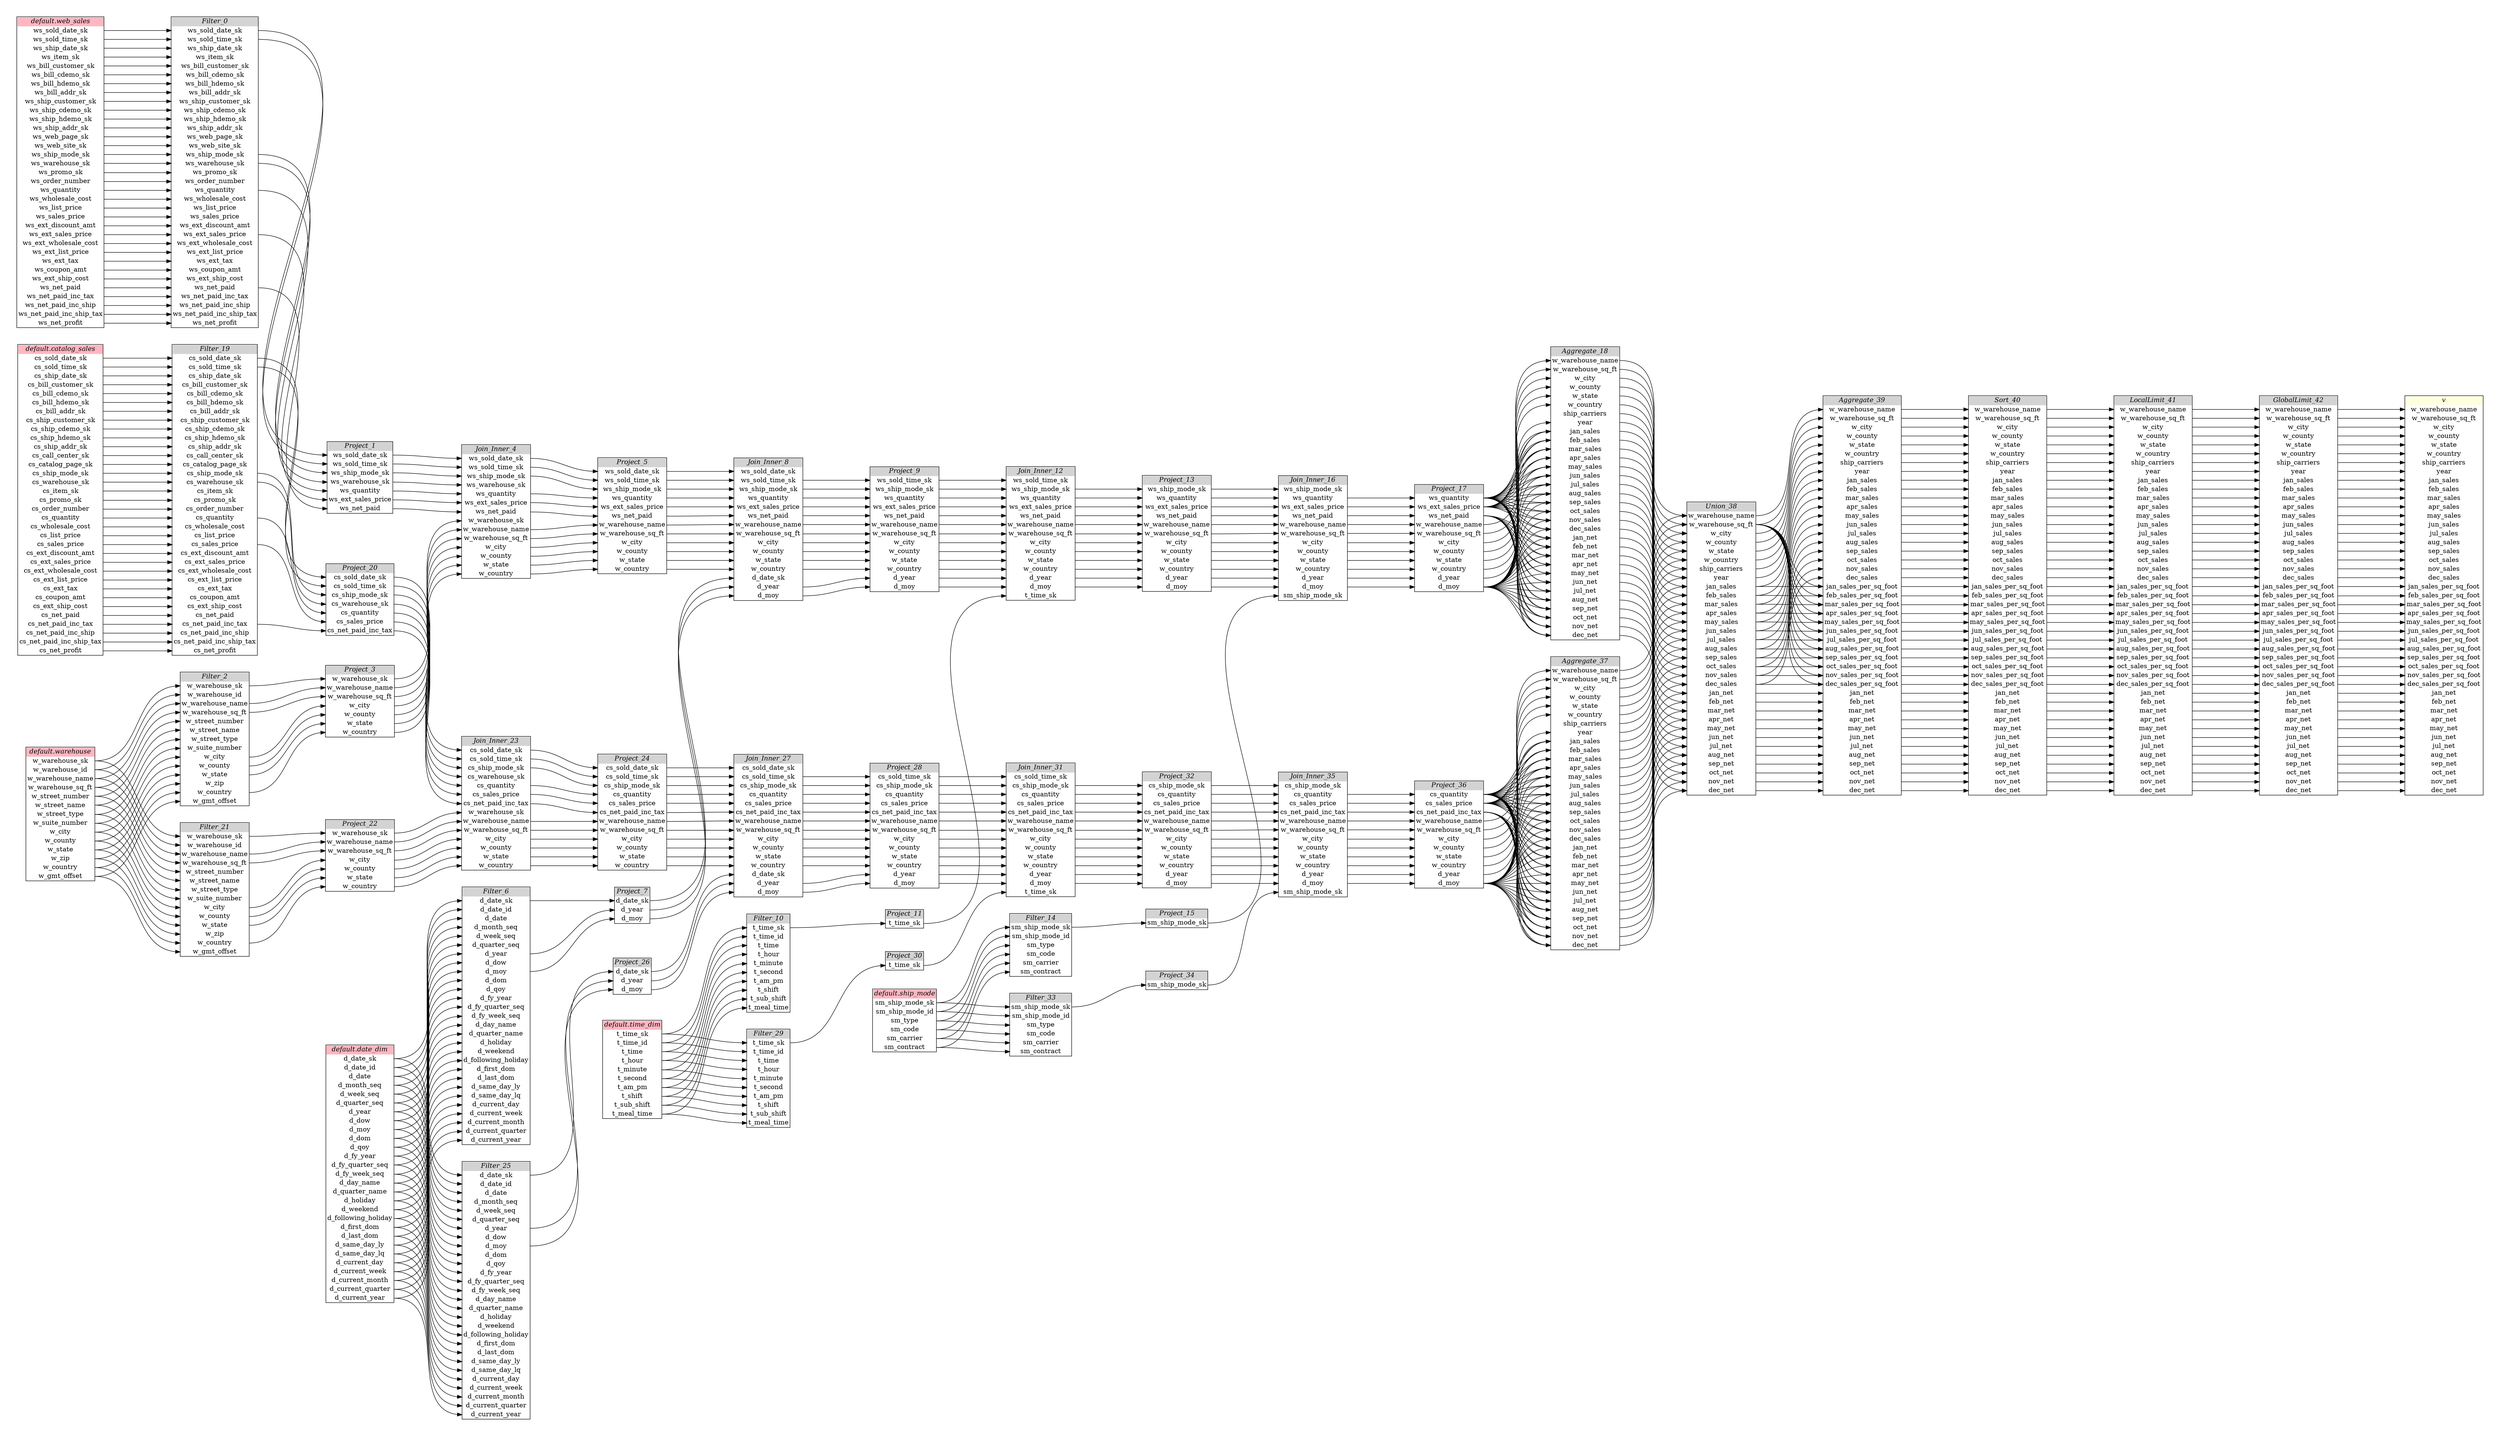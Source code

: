 // Automatically generated by TPCDSFlowTestSuite


digraph {
  graph [pad="0.5", nodesep="0.5", ranksep="2", fontname="Helvetica"];
  node [shape=plain]
  rankdir=LR;

  
"Aggregate_18" [label=<
<table border="1" cellborder="0" cellspacing="0">
  <tr><td bgcolor="lightgray" port="nodeName"><i>Aggregate_18</i></td></tr>
  <tr><td port="0">w_warehouse_name</td></tr>
<tr><td port="1">w_warehouse_sq_ft</td></tr>
<tr><td port="2">w_city</td></tr>
<tr><td port="3">w_county</td></tr>
<tr><td port="4">w_state</td></tr>
<tr><td port="5">w_country</td></tr>
<tr><td port="6">ship_carriers</td></tr>
<tr><td port="7">year</td></tr>
<tr><td port="8">jan_sales</td></tr>
<tr><td port="9">feb_sales</td></tr>
<tr><td port="10">mar_sales</td></tr>
<tr><td port="11">apr_sales</td></tr>
<tr><td port="12">may_sales</td></tr>
<tr><td port="13">jun_sales</td></tr>
<tr><td port="14">jul_sales</td></tr>
<tr><td port="15">aug_sales</td></tr>
<tr><td port="16">sep_sales</td></tr>
<tr><td port="17">oct_sales</td></tr>
<tr><td port="18">nov_sales</td></tr>
<tr><td port="19">dec_sales</td></tr>
<tr><td port="20">jan_net</td></tr>
<tr><td port="21">feb_net</td></tr>
<tr><td port="22">mar_net</td></tr>
<tr><td port="23">apr_net</td></tr>
<tr><td port="24">may_net</td></tr>
<tr><td port="25">jun_net</td></tr>
<tr><td port="26">jul_net</td></tr>
<tr><td port="27">aug_net</td></tr>
<tr><td port="28">sep_net</td></tr>
<tr><td port="29">oct_net</td></tr>
<tr><td port="30">nov_net</td></tr>
<tr><td port="31">dec_net</td></tr>
</table>>];
     

"Aggregate_37" [label=<
<table border="1" cellborder="0" cellspacing="0">
  <tr><td bgcolor="lightgray" port="nodeName"><i>Aggregate_37</i></td></tr>
  <tr><td port="0">w_warehouse_name</td></tr>
<tr><td port="1">w_warehouse_sq_ft</td></tr>
<tr><td port="2">w_city</td></tr>
<tr><td port="3">w_county</td></tr>
<tr><td port="4">w_state</td></tr>
<tr><td port="5">w_country</td></tr>
<tr><td port="6">ship_carriers</td></tr>
<tr><td port="7">year</td></tr>
<tr><td port="8">jan_sales</td></tr>
<tr><td port="9">feb_sales</td></tr>
<tr><td port="10">mar_sales</td></tr>
<tr><td port="11">apr_sales</td></tr>
<tr><td port="12">may_sales</td></tr>
<tr><td port="13">jun_sales</td></tr>
<tr><td port="14">jul_sales</td></tr>
<tr><td port="15">aug_sales</td></tr>
<tr><td port="16">sep_sales</td></tr>
<tr><td port="17">oct_sales</td></tr>
<tr><td port="18">nov_sales</td></tr>
<tr><td port="19">dec_sales</td></tr>
<tr><td port="20">jan_net</td></tr>
<tr><td port="21">feb_net</td></tr>
<tr><td port="22">mar_net</td></tr>
<tr><td port="23">apr_net</td></tr>
<tr><td port="24">may_net</td></tr>
<tr><td port="25">jun_net</td></tr>
<tr><td port="26">jul_net</td></tr>
<tr><td port="27">aug_net</td></tr>
<tr><td port="28">sep_net</td></tr>
<tr><td port="29">oct_net</td></tr>
<tr><td port="30">nov_net</td></tr>
<tr><td port="31">dec_net</td></tr>
</table>>];
     

"Aggregate_39" [label=<
<table border="1" cellborder="0" cellspacing="0">
  <tr><td bgcolor="lightgray" port="nodeName"><i>Aggregate_39</i></td></tr>
  <tr><td port="0">w_warehouse_name</td></tr>
<tr><td port="1">w_warehouse_sq_ft</td></tr>
<tr><td port="2">w_city</td></tr>
<tr><td port="3">w_county</td></tr>
<tr><td port="4">w_state</td></tr>
<tr><td port="5">w_country</td></tr>
<tr><td port="6">ship_carriers</td></tr>
<tr><td port="7">year</td></tr>
<tr><td port="8">jan_sales</td></tr>
<tr><td port="9">feb_sales</td></tr>
<tr><td port="10">mar_sales</td></tr>
<tr><td port="11">apr_sales</td></tr>
<tr><td port="12">may_sales</td></tr>
<tr><td port="13">jun_sales</td></tr>
<tr><td port="14">jul_sales</td></tr>
<tr><td port="15">aug_sales</td></tr>
<tr><td port="16">sep_sales</td></tr>
<tr><td port="17">oct_sales</td></tr>
<tr><td port="18">nov_sales</td></tr>
<tr><td port="19">dec_sales</td></tr>
<tr><td port="20">jan_sales_per_sq_foot</td></tr>
<tr><td port="21">feb_sales_per_sq_foot</td></tr>
<tr><td port="22">mar_sales_per_sq_foot</td></tr>
<tr><td port="23">apr_sales_per_sq_foot</td></tr>
<tr><td port="24">may_sales_per_sq_foot</td></tr>
<tr><td port="25">jun_sales_per_sq_foot</td></tr>
<tr><td port="26">jul_sales_per_sq_foot</td></tr>
<tr><td port="27">aug_sales_per_sq_foot</td></tr>
<tr><td port="28">sep_sales_per_sq_foot</td></tr>
<tr><td port="29">oct_sales_per_sq_foot</td></tr>
<tr><td port="30">nov_sales_per_sq_foot</td></tr>
<tr><td port="31">dec_sales_per_sq_foot</td></tr>
<tr><td port="32">jan_net</td></tr>
<tr><td port="33">feb_net</td></tr>
<tr><td port="34">mar_net</td></tr>
<tr><td port="35">apr_net</td></tr>
<tr><td port="36">may_net</td></tr>
<tr><td port="37">jun_net</td></tr>
<tr><td port="38">jul_net</td></tr>
<tr><td port="39">aug_net</td></tr>
<tr><td port="40">sep_net</td></tr>
<tr><td port="41">oct_net</td></tr>
<tr><td port="42">nov_net</td></tr>
<tr><td port="43">dec_net</td></tr>
</table>>];
     

"Filter_0" [label=<
<table border="1" cellborder="0" cellspacing="0">
  <tr><td bgcolor="lightgray" port="nodeName"><i>Filter_0</i></td></tr>
  <tr><td port="0">ws_sold_date_sk</td></tr>
<tr><td port="1">ws_sold_time_sk</td></tr>
<tr><td port="2">ws_ship_date_sk</td></tr>
<tr><td port="3">ws_item_sk</td></tr>
<tr><td port="4">ws_bill_customer_sk</td></tr>
<tr><td port="5">ws_bill_cdemo_sk</td></tr>
<tr><td port="6">ws_bill_hdemo_sk</td></tr>
<tr><td port="7">ws_bill_addr_sk</td></tr>
<tr><td port="8">ws_ship_customer_sk</td></tr>
<tr><td port="9">ws_ship_cdemo_sk</td></tr>
<tr><td port="10">ws_ship_hdemo_sk</td></tr>
<tr><td port="11">ws_ship_addr_sk</td></tr>
<tr><td port="12">ws_web_page_sk</td></tr>
<tr><td port="13">ws_web_site_sk</td></tr>
<tr><td port="14">ws_ship_mode_sk</td></tr>
<tr><td port="15">ws_warehouse_sk</td></tr>
<tr><td port="16">ws_promo_sk</td></tr>
<tr><td port="17">ws_order_number</td></tr>
<tr><td port="18">ws_quantity</td></tr>
<tr><td port="19">ws_wholesale_cost</td></tr>
<tr><td port="20">ws_list_price</td></tr>
<tr><td port="21">ws_sales_price</td></tr>
<tr><td port="22">ws_ext_discount_amt</td></tr>
<tr><td port="23">ws_ext_sales_price</td></tr>
<tr><td port="24">ws_ext_wholesale_cost</td></tr>
<tr><td port="25">ws_ext_list_price</td></tr>
<tr><td port="26">ws_ext_tax</td></tr>
<tr><td port="27">ws_coupon_amt</td></tr>
<tr><td port="28">ws_ext_ship_cost</td></tr>
<tr><td port="29">ws_net_paid</td></tr>
<tr><td port="30">ws_net_paid_inc_tax</td></tr>
<tr><td port="31">ws_net_paid_inc_ship</td></tr>
<tr><td port="32">ws_net_paid_inc_ship_tax</td></tr>
<tr><td port="33">ws_net_profit</td></tr>
</table>>];
     

"Filter_10" [label=<
<table border="1" cellborder="0" cellspacing="0">
  <tr><td bgcolor="lightgray" port="nodeName"><i>Filter_10</i></td></tr>
  <tr><td port="0">t_time_sk</td></tr>
<tr><td port="1">t_time_id</td></tr>
<tr><td port="2">t_time</td></tr>
<tr><td port="3">t_hour</td></tr>
<tr><td port="4">t_minute</td></tr>
<tr><td port="5">t_second</td></tr>
<tr><td port="6">t_am_pm</td></tr>
<tr><td port="7">t_shift</td></tr>
<tr><td port="8">t_sub_shift</td></tr>
<tr><td port="9">t_meal_time</td></tr>
</table>>];
     

"Filter_14" [label=<
<table border="1" cellborder="0" cellspacing="0">
  <tr><td bgcolor="lightgray" port="nodeName"><i>Filter_14</i></td></tr>
  <tr><td port="0">sm_ship_mode_sk</td></tr>
<tr><td port="1">sm_ship_mode_id</td></tr>
<tr><td port="2">sm_type</td></tr>
<tr><td port="3">sm_code</td></tr>
<tr><td port="4">sm_carrier</td></tr>
<tr><td port="5">sm_contract</td></tr>
</table>>];
     

"Filter_19" [label=<
<table border="1" cellborder="0" cellspacing="0">
  <tr><td bgcolor="lightgray" port="nodeName"><i>Filter_19</i></td></tr>
  <tr><td port="0">cs_sold_date_sk</td></tr>
<tr><td port="1">cs_sold_time_sk</td></tr>
<tr><td port="2">cs_ship_date_sk</td></tr>
<tr><td port="3">cs_bill_customer_sk</td></tr>
<tr><td port="4">cs_bill_cdemo_sk</td></tr>
<tr><td port="5">cs_bill_hdemo_sk</td></tr>
<tr><td port="6">cs_bill_addr_sk</td></tr>
<tr><td port="7">cs_ship_customer_sk</td></tr>
<tr><td port="8">cs_ship_cdemo_sk</td></tr>
<tr><td port="9">cs_ship_hdemo_sk</td></tr>
<tr><td port="10">cs_ship_addr_sk</td></tr>
<tr><td port="11">cs_call_center_sk</td></tr>
<tr><td port="12">cs_catalog_page_sk</td></tr>
<tr><td port="13">cs_ship_mode_sk</td></tr>
<tr><td port="14">cs_warehouse_sk</td></tr>
<tr><td port="15">cs_item_sk</td></tr>
<tr><td port="16">cs_promo_sk</td></tr>
<tr><td port="17">cs_order_number</td></tr>
<tr><td port="18">cs_quantity</td></tr>
<tr><td port="19">cs_wholesale_cost</td></tr>
<tr><td port="20">cs_list_price</td></tr>
<tr><td port="21">cs_sales_price</td></tr>
<tr><td port="22">cs_ext_discount_amt</td></tr>
<tr><td port="23">cs_ext_sales_price</td></tr>
<tr><td port="24">cs_ext_wholesale_cost</td></tr>
<tr><td port="25">cs_ext_list_price</td></tr>
<tr><td port="26">cs_ext_tax</td></tr>
<tr><td port="27">cs_coupon_amt</td></tr>
<tr><td port="28">cs_ext_ship_cost</td></tr>
<tr><td port="29">cs_net_paid</td></tr>
<tr><td port="30">cs_net_paid_inc_tax</td></tr>
<tr><td port="31">cs_net_paid_inc_ship</td></tr>
<tr><td port="32">cs_net_paid_inc_ship_tax</td></tr>
<tr><td port="33">cs_net_profit</td></tr>
</table>>];
     

"Filter_2" [label=<
<table border="1" cellborder="0" cellspacing="0">
  <tr><td bgcolor="lightgray" port="nodeName"><i>Filter_2</i></td></tr>
  <tr><td port="0">w_warehouse_sk</td></tr>
<tr><td port="1">w_warehouse_id</td></tr>
<tr><td port="2">w_warehouse_name</td></tr>
<tr><td port="3">w_warehouse_sq_ft</td></tr>
<tr><td port="4">w_street_number</td></tr>
<tr><td port="5">w_street_name</td></tr>
<tr><td port="6">w_street_type</td></tr>
<tr><td port="7">w_suite_number</td></tr>
<tr><td port="8">w_city</td></tr>
<tr><td port="9">w_county</td></tr>
<tr><td port="10">w_state</td></tr>
<tr><td port="11">w_zip</td></tr>
<tr><td port="12">w_country</td></tr>
<tr><td port="13">w_gmt_offset</td></tr>
</table>>];
     

"Filter_21" [label=<
<table border="1" cellborder="0" cellspacing="0">
  <tr><td bgcolor="lightgray" port="nodeName"><i>Filter_21</i></td></tr>
  <tr><td port="0">w_warehouse_sk</td></tr>
<tr><td port="1">w_warehouse_id</td></tr>
<tr><td port="2">w_warehouse_name</td></tr>
<tr><td port="3">w_warehouse_sq_ft</td></tr>
<tr><td port="4">w_street_number</td></tr>
<tr><td port="5">w_street_name</td></tr>
<tr><td port="6">w_street_type</td></tr>
<tr><td port="7">w_suite_number</td></tr>
<tr><td port="8">w_city</td></tr>
<tr><td port="9">w_county</td></tr>
<tr><td port="10">w_state</td></tr>
<tr><td port="11">w_zip</td></tr>
<tr><td port="12">w_country</td></tr>
<tr><td port="13">w_gmt_offset</td></tr>
</table>>];
     

"Filter_25" [label=<
<table border="1" cellborder="0" cellspacing="0">
  <tr><td bgcolor="lightgray" port="nodeName"><i>Filter_25</i></td></tr>
  <tr><td port="0">d_date_sk</td></tr>
<tr><td port="1">d_date_id</td></tr>
<tr><td port="2">d_date</td></tr>
<tr><td port="3">d_month_seq</td></tr>
<tr><td port="4">d_week_seq</td></tr>
<tr><td port="5">d_quarter_seq</td></tr>
<tr><td port="6">d_year</td></tr>
<tr><td port="7">d_dow</td></tr>
<tr><td port="8">d_moy</td></tr>
<tr><td port="9">d_dom</td></tr>
<tr><td port="10">d_qoy</td></tr>
<tr><td port="11">d_fy_year</td></tr>
<tr><td port="12">d_fy_quarter_seq</td></tr>
<tr><td port="13">d_fy_week_seq</td></tr>
<tr><td port="14">d_day_name</td></tr>
<tr><td port="15">d_quarter_name</td></tr>
<tr><td port="16">d_holiday</td></tr>
<tr><td port="17">d_weekend</td></tr>
<tr><td port="18">d_following_holiday</td></tr>
<tr><td port="19">d_first_dom</td></tr>
<tr><td port="20">d_last_dom</td></tr>
<tr><td port="21">d_same_day_ly</td></tr>
<tr><td port="22">d_same_day_lq</td></tr>
<tr><td port="23">d_current_day</td></tr>
<tr><td port="24">d_current_week</td></tr>
<tr><td port="25">d_current_month</td></tr>
<tr><td port="26">d_current_quarter</td></tr>
<tr><td port="27">d_current_year</td></tr>
</table>>];
     

"Filter_29" [label=<
<table border="1" cellborder="0" cellspacing="0">
  <tr><td bgcolor="lightgray" port="nodeName"><i>Filter_29</i></td></tr>
  <tr><td port="0">t_time_sk</td></tr>
<tr><td port="1">t_time_id</td></tr>
<tr><td port="2">t_time</td></tr>
<tr><td port="3">t_hour</td></tr>
<tr><td port="4">t_minute</td></tr>
<tr><td port="5">t_second</td></tr>
<tr><td port="6">t_am_pm</td></tr>
<tr><td port="7">t_shift</td></tr>
<tr><td port="8">t_sub_shift</td></tr>
<tr><td port="9">t_meal_time</td></tr>
</table>>];
     

"Filter_33" [label=<
<table border="1" cellborder="0" cellspacing="0">
  <tr><td bgcolor="lightgray" port="nodeName"><i>Filter_33</i></td></tr>
  <tr><td port="0">sm_ship_mode_sk</td></tr>
<tr><td port="1">sm_ship_mode_id</td></tr>
<tr><td port="2">sm_type</td></tr>
<tr><td port="3">sm_code</td></tr>
<tr><td port="4">sm_carrier</td></tr>
<tr><td port="5">sm_contract</td></tr>
</table>>];
     

"Filter_6" [label=<
<table border="1" cellborder="0" cellspacing="0">
  <tr><td bgcolor="lightgray" port="nodeName"><i>Filter_6</i></td></tr>
  <tr><td port="0">d_date_sk</td></tr>
<tr><td port="1">d_date_id</td></tr>
<tr><td port="2">d_date</td></tr>
<tr><td port="3">d_month_seq</td></tr>
<tr><td port="4">d_week_seq</td></tr>
<tr><td port="5">d_quarter_seq</td></tr>
<tr><td port="6">d_year</td></tr>
<tr><td port="7">d_dow</td></tr>
<tr><td port="8">d_moy</td></tr>
<tr><td port="9">d_dom</td></tr>
<tr><td port="10">d_qoy</td></tr>
<tr><td port="11">d_fy_year</td></tr>
<tr><td port="12">d_fy_quarter_seq</td></tr>
<tr><td port="13">d_fy_week_seq</td></tr>
<tr><td port="14">d_day_name</td></tr>
<tr><td port="15">d_quarter_name</td></tr>
<tr><td port="16">d_holiday</td></tr>
<tr><td port="17">d_weekend</td></tr>
<tr><td port="18">d_following_holiday</td></tr>
<tr><td port="19">d_first_dom</td></tr>
<tr><td port="20">d_last_dom</td></tr>
<tr><td port="21">d_same_day_ly</td></tr>
<tr><td port="22">d_same_day_lq</td></tr>
<tr><td port="23">d_current_day</td></tr>
<tr><td port="24">d_current_week</td></tr>
<tr><td port="25">d_current_month</td></tr>
<tr><td port="26">d_current_quarter</td></tr>
<tr><td port="27">d_current_year</td></tr>
</table>>];
     

"GlobalLimit_42" [label=<
<table border="1" cellborder="0" cellspacing="0">
  <tr><td bgcolor="lightgray" port="nodeName"><i>GlobalLimit_42</i></td></tr>
  <tr><td port="0">w_warehouse_name</td></tr>
<tr><td port="1">w_warehouse_sq_ft</td></tr>
<tr><td port="2">w_city</td></tr>
<tr><td port="3">w_county</td></tr>
<tr><td port="4">w_state</td></tr>
<tr><td port="5">w_country</td></tr>
<tr><td port="6">ship_carriers</td></tr>
<tr><td port="7">year</td></tr>
<tr><td port="8">jan_sales</td></tr>
<tr><td port="9">feb_sales</td></tr>
<tr><td port="10">mar_sales</td></tr>
<tr><td port="11">apr_sales</td></tr>
<tr><td port="12">may_sales</td></tr>
<tr><td port="13">jun_sales</td></tr>
<tr><td port="14">jul_sales</td></tr>
<tr><td port="15">aug_sales</td></tr>
<tr><td port="16">sep_sales</td></tr>
<tr><td port="17">oct_sales</td></tr>
<tr><td port="18">nov_sales</td></tr>
<tr><td port="19">dec_sales</td></tr>
<tr><td port="20">jan_sales_per_sq_foot</td></tr>
<tr><td port="21">feb_sales_per_sq_foot</td></tr>
<tr><td port="22">mar_sales_per_sq_foot</td></tr>
<tr><td port="23">apr_sales_per_sq_foot</td></tr>
<tr><td port="24">may_sales_per_sq_foot</td></tr>
<tr><td port="25">jun_sales_per_sq_foot</td></tr>
<tr><td port="26">jul_sales_per_sq_foot</td></tr>
<tr><td port="27">aug_sales_per_sq_foot</td></tr>
<tr><td port="28">sep_sales_per_sq_foot</td></tr>
<tr><td port="29">oct_sales_per_sq_foot</td></tr>
<tr><td port="30">nov_sales_per_sq_foot</td></tr>
<tr><td port="31">dec_sales_per_sq_foot</td></tr>
<tr><td port="32">jan_net</td></tr>
<tr><td port="33">feb_net</td></tr>
<tr><td port="34">mar_net</td></tr>
<tr><td port="35">apr_net</td></tr>
<tr><td port="36">may_net</td></tr>
<tr><td port="37">jun_net</td></tr>
<tr><td port="38">jul_net</td></tr>
<tr><td port="39">aug_net</td></tr>
<tr><td port="40">sep_net</td></tr>
<tr><td port="41">oct_net</td></tr>
<tr><td port="42">nov_net</td></tr>
<tr><td port="43">dec_net</td></tr>
</table>>];
     

"Join_Inner_12" [label=<
<table border="1" cellborder="0" cellspacing="0">
  <tr><td bgcolor="lightgray" port="nodeName"><i>Join_Inner_12</i></td></tr>
  <tr><td port="0">ws_sold_time_sk</td></tr>
<tr><td port="1">ws_ship_mode_sk</td></tr>
<tr><td port="2">ws_quantity</td></tr>
<tr><td port="3">ws_ext_sales_price</td></tr>
<tr><td port="4">ws_net_paid</td></tr>
<tr><td port="5">w_warehouse_name</td></tr>
<tr><td port="6">w_warehouse_sq_ft</td></tr>
<tr><td port="7">w_city</td></tr>
<tr><td port="8">w_county</td></tr>
<tr><td port="9">w_state</td></tr>
<tr><td port="10">w_country</td></tr>
<tr><td port="11">d_year</td></tr>
<tr><td port="12">d_moy</td></tr>
<tr><td port="13">t_time_sk</td></tr>
</table>>];
     

"Join_Inner_16" [label=<
<table border="1" cellborder="0" cellspacing="0">
  <tr><td bgcolor="lightgray" port="nodeName"><i>Join_Inner_16</i></td></tr>
  <tr><td port="0">ws_ship_mode_sk</td></tr>
<tr><td port="1">ws_quantity</td></tr>
<tr><td port="2">ws_ext_sales_price</td></tr>
<tr><td port="3">ws_net_paid</td></tr>
<tr><td port="4">w_warehouse_name</td></tr>
<tr><td port="5">w_warehouse_sq_ft</td></tr>
<tr><td port="6">w_city</td></tr>
<tr><td port="7">w_county</td></tr>
<tr><td port="8">w_state</td></tr>
<tr><td port="9">w_country</td></tr>
<tr><td port="10">d_year</td></tr>
<tr><td port="11">d_moy</td></tr>
<tr><td port="12">sm_ship_mode_sk</td></tr>
</table>>];
     

"Join_Inner_23" [label=<
<table border="1" cellborder="0" cellspacing="0">
  <tr><td bgcolor="lightgray" port="nodeName"><i>Join_Inner_23</i></td></tr>
  <tr><td port="0">cs_sold_date_sk</td></tr>
<tr><td port="1">cs_sold_time_sk</td></tr>
<tr><td port="2">cs_ship_mode_sk</td></tr>
<tr><td port="3">cs_warehouse_sk</td></tr>
<tr><td port="4">cs_quantity</td></tr>
<tr><td port="5">cs_sales_price</td></tr>
<tr><td port="6">cs_net_paid_inc_tax</td></tr>
<tr><td port="7">w_warehouse_sk</td></tr>
<tr><td port="8">w_warehouse_name</td></tr>
<tr><td port="9">w_warehouse_sq_ft</td></tr>
<tr><td port="10">w_city</td></tr>
<tr><td port="11">w_county</td></tr>
<tr><td port="12">w_state</td></tr>
<tr><td port="13">w_country</td></tr>
</table>>];
     

"Join_Inner_27" [label=<
<table border="1" cellborder="0" cellspacing="0">
  <tr><td bgcolor="lightgray" port="nodeName"><i>Join_Inner_27</i></td></tr>
  <tr><td port="0">cs_sold_date_sk</td></tr>
<tr><td port="1">cs_sold_time_sk</td></tr>
<tr><td port="2">cs_ship_mode_sk</td></tr>
<tr><td port="3">cs_quantity</td></tr>
<tr><td port="4">cs_sales_price</td></tr>
<tr><td port="5">cs_net_paid_inc_tax</td></tr>
<tr><td port="6">w_warehouse_name</td></tr>
<tr><td port="7">w_warehouse_sq_ft</td></tr>
<tr><td port="8">w_city</td></tr>
<tr><td port="9">w_county</td></tr>
<tr><td port="10">w_state</td></tr>
<tr><td port="11">w_country</td></tr>
<tr><td port="12">d_date_sk</td></tr>
<tr><td port="13">d_year</td></tr>
<tr><td port="14">d_moy</td></tr>
</table>>];
     

"Join_Inner_31" [label=<
<table border="1" cellborder="0" cellspacing="0">
  <tr><td bgcolor="lightgray" port="nodeName"><i>Join_Inner_31</i></td></tr>
  <tr><td port="0">cs_sold_time_sk</td></tr>
<tr><td port="1">cs_ship_mode_sk</td></tr>
<tr><td port="2">cs_quantity</td></tr>
<tr><td port="3">cs_sales_price</td></tr>
<tr><td port="4">cs_net_paid_inc_tax</td></tr>
<tr><td port="5">w_warehouse_name</td></tr>
<tr><td port="6">w_warehouse_sq_ft</td></tr>
<tr><td port="7">w_city</td></tr>
<tr><td port="8">w_county</td></tr>
<tr><td port="9">w_state</td></tr>
<tr><td port="10">w_country</td></tr>
<tr><td port="11">d_year</td></tr>
<tr><td port="12">d_moy</td></tr>
<tr><td port="13">t_time_sk</td></tr>
</table>>];
     

"Join_Inner_35" [label=<
<table border="1" cellborder="0" cellspacing="0">
  <tr><td bgcolor="lightgray" port="nodeName"><i>Join_Inner_35</i></td></tr>
  <tr><td port="0">cs_ship_mode_sk</td></tr>
<tr><td port="1">cs_quantity</td></tr>
<tr><td port="2">cs_sales_price</td></tr>
<tr><td port="3">cs_net_paid_inc_tax</td></tr>
<tr><td port="4">w_warehouse_name</td></tr>
<tr><td port="5">w_warehouse_sq_ft</td></tr>
<tr><td port="6">w_city</td></tr>
<tr><td port="7">w_county</td></tr>
<tr><td port="8">w_state</td></tr>
<tr><td port="9">w_country</td></tr>
<tr><td port="10">d_year</td></tr>
<tr><td port="11">d_moy</td></tr>
<tr><td port="12">sm_ship_mode_sk</td></tr>
</table>>];
     

"Join_Inner_4" [label=<
<table border="1" cellborder="0" cellspacing="0">
  <tr><td bgcolor="lightgray" port="nodeName"><i>Join_Inner_4</i></td></tr>
  <tr><td port="0">ws_sold_date_sk</td></tr>
<tr><td port="1">ws_sold_time_sk</td></tr>
<tr><td port="2">ws_ship_mode_sk</td></tr>
<tr><td port="3">ws_warehouse_sk</td></tr>
<tr><td port="4">ws_quantity</td></tr>
<tr><td port="5">ws_ext_sales_price</td></tr>
<tr><td port="6">ws_net_paid</td></tr>
<tr><td port="7">w_warehouse_sk</td></tr>
<tr><td port="8">w_warehouse_name</td></tr>
<tr><td port="9">w_warehouse_sq_ft</td></tr>
<tr><td port="10">w_city</td></tr>
<tr><td port="11">w_county</td></tr>
<tr><td port="12">w_state</td></tr>
<tr><td port="13">w_country</td></tr>
</table>>];
     

"Join_Inner_8" [label=<
<table border="1" cellborder="0" cellspacing="0">
  <tr><td bgcolor="lightgray" port="nodeName"><i>Join_Inner_8</i></td></tr>
  <tr><td port="0">ws_sold_date_sk</td></tr>
<tr><td port="1">ws_sold_time_sk</td></tr>
<tr><td port="2">ws_ship_mode_sk</td></tr>
<tr><td port="3">ws_quantity</td></tr>
<tr><td port="4">ws_ext_sales_price</td></tr>
<tr><td port="5">ws_net_paid</td></tr>
<tr><td port="6">w_warehouse_name</td></tr>
<tr><td port="7">w_warehouse_sq_ft</td></tr>
<tr><td port="8">w_city</td></tr>
<tr><td port="9">w_county</td></tr>
<tr><td port="10">w_state</td></tr>
<tr><td port="11">w_country</td></tr>
<tr><td port="12">d_date_sk</td></tr>
<tr><td port="13">d_year</td></tr>
<tr><td port="14">d_moy</td></tr>
</table>>];
     

"LocalLimit_41" [label=<
<table border="1" cellborder="0" cellspacing="0">
  <tr><td bgcolor="lightgray" port="nodeName"><i>LocalLimit_41</i></td></tr>
  <tr><td port="0">w_warehouse_name</td></tr>
<tr><td port="1">w_warehouse_sq_ft</td></tr>
<tr><td port="2">w_city</td></tr>
<tr><td port="3">w_county</td></tr>
<tr><td port="4">w_state</td></tr>
<tr><td port="5">w_country</td></tr>
<tr><td port="6">ship_carriers</td></tr>
<tr><td port="7">year</td></tr>
<tr><td port="8">jan_sales</td></tr>
<tr><td port="9">feb_sales</td></tr>
<tr><td port="10">mar_sales</td></tr>
<tr><td port="11">apr_sales</td></tr>
<tr><td port="12">may_sales</td></tr>
<tr><td port="13">jun_sales</td></tr>
<tr><td port="14">jul_sales</td></tr>
<tr><td port="15">aug_sales</td></tr>
<tr><td port="16">sep_sales</td></tr>
<tr><td port="17">oct_sales</td></tr>
<tr><td port="18">nov_sales</td></tr>
<tr><td port="19">dec_sales</td></tr>
<tr><td port="20">jan_sales_per_sq_foot</td></tr>
<tr><td port="21">feb_sales_per_sq_foot</td></tr>
<tr><td port="22">mar_sales_per_sq_foot</td></tr>
<tr><td port="23">apr_sales_per_sq_foot</td></tr>
<tr><td port="24">may_sales_per_sq_foot</td></tr>
<tr><td port="25">jun_sales_per_sq_foot</td></tr>
<tr><td port="26">jul_sales_per_sq_foot</td></tr>
<tr><td port="27">aug_sales_per_sq_foot</td></tr>
<tr><td port="28">sep_sales_per_sq_foot</td></tr>
<tr><td port="29">oct_sales_per_sq_foot</td></tr>
<tr><td port="30">nov_sales_per_sq_foot</td></tr>
<tr><td port="31">dec_sales_per_sq_foot</td></tr>
<tr><td port="32">jan_net</td></tr>
<tr><td port="33">feb_net</td></tr>
<tr><td port="34">mar_net</td></tr>
<tr><td port="35">apr_net</td></tr>
<tr><td port="36">may_net</td></tr>
<tr><td port="37">jun_net</td></tr>
<tr><td port="38">jul_net</td></tr>
<tr><td port="39">aug_net</td></tr>
<tr><td port="40">sep_net</td></tr>
<tr><td port="41">oct_net</td></tr>
<tr><td port="42">nov_net</td></tr>
<tr><td port="43">dec_net</td></tr>
</table>>];
     

"Project_1" [label=<
<table border="1" cellborder="0" cellspacing="0">
  <tr><td bgcolor="lightgray" port="nodeName"><i>Project_1</i></td></tr>
  <tr><td port="0">ws_sold_date_sk</td></tr>
<tr><td port="1">ws_sold_time_sk</td></tr>
<tr><td port="2">ws_ship_mode_sk</td></tr>
<tr><td port="3">ws_warehouse_sk</td></tr>
<tr><td port="4">ws_quantity</td></tr>
<tr><td port="5">ws_ext_sales_price</td></tr>
<tr><td port="6">ws_net_paid</td></tr>
</table>>];
     

"Project_11" [label=<
<table border="1" cellborder="0" cellspacing="0">
  <tr><td bgcolor="lightgray" port="nodeName"><i>Project_11</i></td></tr>
  <tr><td port="0">t_time_sk</td></tr>
</table>>];
     

"Project_13" [label=<
<table border="1" cellborder="0" cellspacing="0">
  <tr><td bgcolor="lightgray" port="nodeName"><i>Project_13</i></td></tr>
  <tr><td port="0">ws_ship_mode_sk</td></tr>
<tr><td port="1">ws_quantity</td></tr>
<tr><td port="2">ws_ext_sales_price</td></tr>
<tr><td port="3">ws_net_paid</td></tr>
<tr><td port="4">w_warehouse_name</td></tr>
<tr><td port="5">w_warehouse_sq_ft</td></tr>
<tr><td port="6">w_city</td></tr>
<tr><td port="7">w_county</td></tr>
<tr><td port="8">w_state</td></tr>
<tr><td port="9">w_country</td></tr>
<tr><td port="10">d_year</td></tr>
<tr><td port="11">d_moy</td></tr>
</table>>];
     

"Project_15" [label=<
<table border="1" cellborder="0" cellspacing="0">
  <tr><td bgcolor="lightgray" port="nodeName"><i>Project_15</i></td></tr>
  <tr><td port="0">sm_ship_mode_sk</td></tr>
</table>>];
     

"Project_17" [label=<
<table border="1" cellborder="0" cellspacing="0">
  <tr><td bgcolor="lightgray" port="nodeName"><i>Project_17</i></td></tr>
  <tr><td port="0">ws_quantity</td></tr>
<tr><td port="1">ws_ext_sales_price</td></tr>
<tr><td port="2">ws_net_paid</td></tr>
<tr><td port="3">w_warehouse_name</td></tr>
<tr><td port="4">w_warehouse_sq_ft</td></tr>
<tr><td port="5">w_city</td></tr>
<tr><td port="6">w_county</td></tr>
<tr><td port="7">w_state</td></tr>
<tr><td port="8">w_country</td></tr>
<tr><td port="9">d_year</td></tr>
<tr><td port="10">d_moy</td></tr>
</table>>];
     

"Project_20" [label=<
<table border="1" cellborder="0" cellspacing="0">
  <tr><td bgcolor="lightgray" port="nodeName"><i>Project_20</i></td></tr>
  <tr><td port="0">cs_sold_date_sk</td></tr>
<tr><td port="1">cs_sold_time_sk</td></tr>
<tr><td port="2">cs_ship_mode_sk</td></tr>
<tr><td port="3">cs_warehouse_sk</td></tr>
<tr><td port="4">cs_quantity</td></tr>
<tr><td port="5">cs_sales_price</td></tr>
<tr><td port="6">cs_net_paid_inc_tax</td></tr>
</table>>];
     

"Project_22" [label=<
<table border="1" cellborder="0" cellspacing="0">
  <tr><td bgcolor="lightgray" port="nodeName"><i>Project_22</i></td></tr>
  <tr><td port="0">w_warehouse_sk</td></tr>
<tr><td port="1">w_warehouse_name</td></tr>
<tr><td port="2">w_warehouse_sq_ft</td></tr>
<tr><td port="3">w_city</td></tr>
<tr><td port="4">w_county</td></tr>
<tr><td port="5">w_state</td></tr>
<tr><td port="6">w_country</td></tr>
</table>>];
     

"Project_24" [label=<
<table border="1" cellborder="0" cellspacing="0">
  <tr><td bgcolor="lightgray" port="nodeName"><i>Project_24</i></td></tr>
  <tr><td port="0">cs_sold_date_sk</td></tr>
<tr><td port="1">cs_sold_time_sk</td></tr>
<tr><td port="2">cs_ship_mode_sk</td></tr>
<tr><td port="3">cs_quantity</td></tr>
<tr><td port="4">cs_sales_price</td></tr>
<tr><td port="5">cs_net_paid_inc_tax</td></tr>
<tr><td port="6">w_warehouse_name</td></tr>
<tr><td port="7">w_warehouse_sq_ft</td></tr>
<tr><td port="8">w_city</td></tr>
<tr><td port="9">w_county</td></tr>
<tr><td port="10">w_state</td></tr>
<tr><td port="11">w_country</td></tr>
</table>>];
     

"Project_26" [label=<
<table border="1" cellborder="0" cellspacing="0">
  <tr><td bgcolor="lightgray" port="nodeName"><i>Project_26</i></td></tr>
  <tr><td port="0">d_date_sk</td></tr>
<tr><td port="1">d_year</td></tr>
<tr><td port="2">d_moy</td></tr>
</table>>];
     

"Project_28" [label=<
<table border="1" cellborder="0" cellspacing="0">
  <tr><td bgcolor="lightgray" port="nodeName"><i>Project_28</i></td></tr>
  <tr><td port="0">cs_sold_time_sk</td></tr>
<tr><td port="1">cs_ship_mode_sk</td></tr>
<tr><td port="2">cs_quantity</td></tr>
<tr><td port="3">cs_sales_price</td></tr>
<tr><td port="4">cs_net_paid_inc_tax</td></tr>
<tr><td port="5">w_warehouse_name</td></tr>
<tr><td port="6">w_warehouse_sq_ft</td></tr>
<tr><td port="7">w_city</td></tr>
<tr><td port="8">w_county</td></tr>
<tr><td port="9">w_state</td></tr>
<tr><td port="10">w_country</td></tr>
<tr><td port="11">d_year</td></tr>
<tr><td port="12">d_moy</td></tr>
</table>>];
     

"Project_3" [label=<
<table border="1" cellborder="0" cellspacing="0">
  <tr><td bgcolor="lightgray" port="nodeName"><i>Project_3</i></td></tr>
  <tr><td port="0">w_warehouse_sk</td></tr>
<tr><td port="1">w_warehouse_name</td></tr>
<tr><td port="2">w_warehouse_sq_ft</td></tr>
<tr><td port="3">w_city</td></tr>
<tr><td port="4">w_county</td></tr>
<tr><td port="5">w_state</td></tr>
<tr><td port="6">w_country</td></tr>
</table>>];
     

"Project_30" [label=<
<table border="1" cellborder="0" cellspacing="0">
  <tr><td bgcolor="lightgray" port="nodeName"><i>Project_30</i></td></tr>
  <tr><td port="0">t_time_sk</td></tr>
</table>>];
     

"Project_32" [label=<
<table border="1" cellborder="0" cellspacing="0">
  <tr><td bgcolor="lightgray" port="nodeName"><i>Project_32</i></td></tr>
  <tr><td port="0">cs_ship_mode_sk</td></tr>
<tr><td port="1">cs_quantity</td></tr>
<tr><td port="2">cs_sales_price</td></tr>
<tr><td port="3">cs_net_paid_inc_tax</td></tr>
<tr><td port="4">w_warehouse_name</td></tr>
<tr><td port="5">w_warehouse_sq_ft</td></tr>
<tr><td port="6">w_city</td></tr>
<tr><td port="7">w_county</td></tr>
<tr><td port="8">w_state</td></tr>
<tr><td port="9">w_country</td></tr>
<tr><td port="10">d_year</td></tr>
<tr><td port="11">d_moy</td></tr>
</table>>];
     

"Project_34" [label=<
<table border="1" cellborder="0" cellspacing="0">
  <tr><td bgcolor="lightgray" port="nodeName"><i>Project_34</i></td></tr>
  <tr><td port="0">sm_ship_mode_sk</td></tr>
</table>>];
     

"Project_36" [label=<
<table border="1" cellborder="0" cellspacing="0">
  <tr><td bgcolor="lightgray" port="nodeName"><i>Project_36</i></td></tr>
  <tr><td port="0">cs_quantity</td></tr>
<tr><td port="1">cs_sales_price</td></tr>
<tr><td port="2">cs_net_paid_inc_tax</td></tr>
<tr><td port="3">w_warehouse_name</td></tr>
<tr><td port="4">w_warehouse_sq_ft</td></tr>
<tr><td port="5">w_city</td></tr>
<tr><td port="6">w_county</td></tr>
<tr><td port="7">w_state</td></tr>
<tr><td port="8">w_country</td></tr>
<tr><td port="9">d_year</td></tr>
<tr><td port="10">d_moy</td></tr>
</table>>];
     

"Project_5" [label=<
<table border="1" cellborder="0" cellspacing="0">
  <tr><td bgcolor="lightgray" port="nodeName"><i>Project_5</i></td></tr>
  <tr><td port="0">ws_sold_date_sk</td></tr>
<tr><td port="1">ws_sold_time_sk</td></tr>
<tr><td port="2">ws_ship_mode_sk</td></tr>
<tr><td port="3">ws_quantity</td></tr>
<tr><td port="4">ws_ext_sales_price</td></tr>
<tr><td port="5">ws_net_paid</td></tr>
<tr><td port="6">w_warehouse_name</td></tr>
<tr><td port="7">w_warehouse_sq_ft</td></tr>
<tr><td port="8">w_city</td></tr>
<tr><td port="9">w_county</td></tr>
<tr><td port="10">w_state</td></tr>
<tr><td port="11">w_country</td></tr>
</table>>];
     

"Project_7" [label=<
<table border="1" cellborder="0" cellspacing="0">
  <tr><td bgcolor="lightgray" port="nodeName"><i>Project_7</i></td></tr>
  <tr><td port="0">d_date_sk</td></tr>
<tr><td port="1">d_year</td></tr>
<tr><td port="2">d_moy</td></tr>
</table>>];
     

"Project_9" [label=<
<table border="1" cellborder="0" cellspacing="0">
  <tr><td bgcolor="lightgray" port="nodeName"><i>Project_9</i></td></tr>
  <tr><td port="0">ws_sold_time_sk</td></tr>
<tr><td port="1">ws_ship_mode_sk</td></tr>
<tr><td port="2">ws_quantity</td></tr>
<tr><td port="3">ws_ext_sales_price</td></tr>
<tr><td port="4">ws_net_paid</td></tr>
<tr><td port="5">w_warehouse_name</td></tr>
<tr><td port="6">w_warehouse_sq_ft</td></tr>
<tr><td port="7">w_city</td></tr>
<tr><td port="8">w_county</td></tr>
<tr><td port="9">w_state</td></tr>
<tr><td port="10">w_country</td></tr>
<tr><td port="11">d_year</td></tr>
<tr><td port="12">d_moy</td></tr>
</table>>];
     

"Sort_40" [label=<
<table border="1" cellborder="0" cellspacing="0">
  <tr><td bgcolor="lightgray" port="nodeName"><i>Sort_40</i></td></tr>
  <tr><td port="0">w_warehouse_name</td></tr>
<tr><td port="1">w_warehouse_sq_ft</td></tr>
<tr><td port="2">w_city</td></tr>
<tr><td port="3">w_county</td></tr>
<tr><td port="4">w_state</td></tr>
<tr><td port="5">w_country</td></tr>
<tr><td port="6">ship_carriers</td></tr>
<tr><td port="7">year</td></tr>
<tr><td port="8">jan_sales</td></tr>
<tr><td port="9">feb_sales</td></tr>
<tr><td port="10">mar_sales</td></tr>
<tr><td port="11">apr_sales</td></tr>
<tr><td port="12">may_sales</td></tr>
<tr><td port="13">jun_sales</td></tr>
<tr><td port="14">jul_sales</td></tr>
<tr><td port="15">aug_sales</td></tr>
<tr><td port="16">sep_sales</td></tr>
<tr><td port="17">oct_sales</td></tr>
<tr><td port="18">nov_sales</td></tr>
<tr><td port="19">dec_sales</td></tr>
<tr><td port="20">jan_sales_per_sq_foot</td></tr>
<tr><td port="21">feb_sales_per_sq_foot</td></tr>
<tr><td port="22">mar_sales_per_sq_foot</td></tr>
<tr><td port="23">apr_sales_per_sq_foot</td></tr>
<tr><td port="24">may_sales_per_sq_foot</td></tr>
<tr><td port="25">jun_sales_per_sq_foot</td></tr>
<tr><td port="26">jul_sales_per_sq_foot</td></tr>
<tr><td port="27">aug_sales_per_sq_foot</td></tr>
<tr><td port="28">sep_sales_per_sq_foot</td></tr>
<tr><td port="29">oct_sales_per_sq_foot</td></tr>
<tr><td port="30">nov_sales_per_sq_foot</td></tr>
<tr><td port="31">dec_sales_per_sq_foot</td></tr>
<tr><td port="32">jan_net</td></tr>
<tr><td port="33">feb_net</td></tr>
<tr><td port="34">mar_net</td></tr>
<tr><td port="35">apr_net</td></tr>
<tr><td port="36">may_net</td></tr>
<tr><td port="37">jun_net</td></tr>
<tr><td port="38">jul_net</td></tr>
<tr><td port="39">aug_net</td></tr>
<tr><td port="40">sep_net</td></tr>
<tr><td port="41">oct_net</td></tr>
<tr><td port="42">nov_net</td></tr>
<tr><td port="43">dec_net</td></tr>
</table>>];
     

"Union_38" [label=<
<table border="1" cellborder="0" cellspacing="0">
  <tr><td bgcolor="lightgray" port="nodeName"><i>Union_38</i></td></tr>
  <tr><td port="0">w_warehouse_name</td></tr>
<tr><td port="1">w_warehouse_sq_ft</td></tr>
<tr><td port="2">w_city</td></tr>
<tr><td port="3">w_county</td></tr>
<tr><td port="4">w_state</td></tr>
<tr><td port="5">w_country</td></tr>
<tr><td port="6">ship_carriers</td></tr>
<tr><td port="7">year</td></tr>
<tr><td port="8">jan_sales</td></tr>
<tr><td port="9">feb_sales</td></tr>
<tr><td port="10">mar_sales</td></tr>
<tr><td port="11">apr_sales</td></tr>
<tr><td port="12">may_sales</td></tr>
<tr><td port="13">jun_sales</td></tr>
<tr><td port="14">jul_sales</td></tr>
<tr><td port="15">aug_sales</td></tr>
<tr><td port="16">sep_sales</td></tr>
<tr><td port="17">oct_sales</td></tr>
<tr><td port="18">nov_sales</td></tr>
<tr><td port="19">dec_sales</td></tr>
<tr><td port="20">jan_net</td></tr>
<tr><td port="21">feb_net</td></tr>
<tr><td port="22">mar_net</td></tr>
<tr><td port="23">apr_net</td></tr>
<tr><td port="24">may_net</td></tr>
<tr><td port="25">jun_net</td></tr>
<tr><td port="26">jul_net</td></tr>
<tr><td port="27">aug_net</td></tr>
<tr><td port="28">sep_net</td></tr>
<tr><td port="29">oct_net</td></tr>
<tr><td port="30">nov_net</td></tr>
<tr><td port="31">dec_net</td></tr>
</table>>];
     

"default.catalog_sales" [label=<
<table border="1" cellborder="0" cellspacing="0">
  <tr><td bgcolor="lightpink" port="nodeName"><i>default.catalog_sales</i></td></tr>
  <tr><td port="0">cs_sold_date_sk</td></tr>
<tr><td port="1">cs_sold_time_sk</td></tr>
<tr><td port="2">cs_ship_date_sk</td></tr>
<tr><td port="3">cs_bill_customer_sk</td></tr>
<tr><td port="4">cs_bill_cdemo_sk</td></tr>
<tr><td port="5">cs_bill_hdemo_sk</td></tr>
<tr><td port="6">cs_bill_addr_sk</td></tr>
<tr><td port="7">cs_ship_customer_sk</td></tr>
<tr><td port="8">cs_ship_cdemo_sk</td></tr>
<tr><td port="9">cs_ship_hdemo_sk</td></tr>
<tr><td port="10">cs_ship_addr_sk</td></tr>
<tr><td port="11">cs_call_center_sk</td></tr>
<tr><td port="12">cs_catalog_page_sk</td></tr>
<tr><td port="13">cs_ship_mode_sk</td></tr>
<tr><td port="14">cs_warehouse_sk</td></tr>
<tr><td port="15">cs_item_sk</td></tr>
<tr><td port="16">cs_promo_sk</td></tr>
<tr><td port="17">cs_order_number</td></tr>
<tr><td port="18">cs_quantity</td></tr>
<tr><td port="19">cs_wholesale_cost</td></tr>
<tr><td port="20">cs_list_price</td></tr>
<tr><td port="21">cs_sales_price</td></tr>
<tr><td port="22">cs_ext_discount_amt</td></tr>
<tr><td port="23">cs_ext_sales_price</td></tr>
<tr><td port="24">cs_ext_wholesale_cost</td></tr>
<tr><td port="25">cs_ext_list_price</td></tr>
<tr><td port="26">cs_ext_tax</td></tr>
<tr><td port="27">cs_coupon_amt</td></tr>
<tr><td port="28">cs_ext_ship_cost</td></tr>
<tr><td port="29">cs_net_paid</td></tr>
<tr><td port="30">cs_net_paid_inc_tax</td></tr>
<tr><td port="31">cs_net_paid_inc_ship</td></tr>
<tr><td port="32">cs_net_paid_inc_ship_tax</td></tr>
<tr><td port="33">cs_net_profit</td></tr>
</table>>];
     

"default.date_dim" [label=<
<table border="1" cellborder="0" cellspacing="0">
  <tr><td bgcolor="lightpink" port="nodeName"><i>default.date_dim</i></td></tr>
  <tr><td port="0">d_date_sk</td></tr>
<tr><td port="1">d_date_id</td></tr>
<tr><td port="2">d_date</td></tr>
<tr><td port="3">d_month_seq</td></tr>
<tr><td port="4">d_week_seq</td></tr>
<tr><td port="5">d_quarter_seq</td></tr>
<tr><td port="6">d_year</td></tr>
<tr><td port="7">d_dow</td></tr>
<tr><td port="8">d_moy</td></tr>
<tr><td port="9">d_dom</td></tr>
<tr><td port="10">d_qoy</td></tr>
<tr><td port="11">d_fy_year</td></tr>
<tr><td port="12">d_fy_quarter_seq</td></tr>
<tr><td port="13">d_fy_week_seq</td></tr>
<tr><td port="14">d_day_name</td></tr>
<tr><td port="15">d_quarter_name</td></tr>
<tr><td port="16">d_holiday</td></tr>
<tr><td port="17">d_weekend</td></tr>
<tr><td port="18">d_following_holiday</td></tr>
<tr><td port="19">d_first_dom</td></tr>
<tr><td port="20">d_last_dom</td></tr>
<tr><td port="21">d_same_day_ly</td></tr>
<tr><td port="22">d_same_day_lq</td></tr>
<tr><td port="23">d_current_day</td></tr>
<tr><td port="24">d_current_week</td></tr>
<tr><td port="25">d_current_month</td></tr>
<tr><td port="26">d_current_quarter</td></tr>
<tr><td port="27">d_current_year</td></tr>
</table>>];
     

"default.ship_mode" [label=<
<table border="1" cellborder="0" cellspacing="0">
  <tr><td bgcolor="lightpink" port="nodeName"><i>default.ship_mode</i></td></tr>
  <tr><td port="0">sm_ship_mode_sk</td></tr>
<tr><td port="1">sm_ship_mode_id</td></tr>
<tr><td port="2">sm_type</td></tr>
<tr><td port="3">sm_code</td></tr>
<tr><td port="4">sm_carrier</td></tr>
<tr><td port="5">sm_contract</td></tr>
</table>>];
     

"default.time_dim" [label=<
<table border="1" cellborder="0" cellspacing="0">
  <tr><td bgcolor="lightpink" port="nodeName"><i>default.time_dim</i></td></tr>
  <tr><td port="0">t_time_sk</td></tr>
<tr><td port="1">t_time_id</td></tr>
<tr><td port="2">t_time</td></tr>
<tr><td port="3">t_hour</td></tr>
<tr><td port="4">t_minute</td></tr>
<tr><td port="5">t_second</td></tr>
<tr><td port="6">t_am_pm</td></tr>
<tr><td port="7">t_shift</td></tr>
<tr><td port="8">t_sub_shift</td></tr>
<tr><td port="9">t_meal_time</td></tr>
</table>>];
     

"default.warehouse" [label=<
<table border="1" cellborder="0" cellspacing="0">
  <tr><td bgcolor="lightpink" port="nodeName"><i>default.warehouse</i></td></tr>
  <tr><td port="0">w_warehouse_sk</td></tr>
<tr><td port="1">w_warehouse_id</td></tr>
<tr><td port="2">w_warehouse_name</td></tr>
<tr><td port="3">w_warehouse_sq_ft</td></tr>
<tr><td port="4">w_street_number</td></tr>
<tr><td port="5">w_street_name</td></tr>
<tr><td port="6">w_street_type</td></tr>
<tr><td port="7">w_suite_number</td></tr>
<tr><td port="8">w_city</td></tr>
<tr><td port="9">w_county</td></tr>
<tr><td port="10">w_state</td></tr>
<tr><td port="11">w_zip</td></tr>
<tr><td port="12">w_country</td></tr>
<tr><td port="13">w_gmt_offset</td></tr>
</table>>];
     

"default.web_sales" [label=<
<table border="1" cellborder="0" cellspacing="0">
  <tr><td bgcolor="lightpink" port="nodeName"><i>default.web_sales</i></td></tr>
  <tr><td port="0">ws_sold_date_sk</td></tr>
<tr><td port="1">ws_sold_time_sk</td></tr>
<tr><td port="2">ws_ship_date_sk</td></tr>
<tr><td port="3">ws_item_sk</td></tr>
<tr><td port="4">ws_bill_customer_sk</td></tr>
<tr><td port="5">ws_bill_cdemo_sk</td></tr>
<tr><td port="6">ws_bill_hdemo_sk</td></tr>
<tr><td port="7">ws_bill_addr_sk</td></tr>
<tr><td port="8">ws_ship_customer_sk</td></tr>
<tr><td port="9">ws_ship_cdemo_sk</td></tr>
<tr><td port="10">ws_ship_hdemo_sk</td></tr>
<tr><td port="11">ws_ship_addr_sk</td></tr>
<tr><td port="12">ws_web_page_sk</td></tr>
<tr><td port="13">ws_web_site_sk</td></tr>
<tr><td port="14">ws_ship_mode_sk</td></tr>
<tr><td port="15">ws_warehouse_sk</td></tr>
<tr><td port="16">ws_promo_sk</td></tr>
<tr><td port="17">ws_order_number</td></tr>
<tr><td port="18">ws_quantity</td></tr>
<tr><td port="19">ws_wholesale_cost</td></tr>
<tr><td port="20">ws_list_price</td></tr>
<tr><td port="21">ws_sales_price</td></tr>
<tr><td port="22">ws_ext_discount_amt</td></tr>
<tr><td port="23">ws_ext_sales_price</td></tr>
<tr><td port="24">ws_ext_wholesale_cost</td></tr>
<tr><td port="25">ws_ext_list_price</td></tr>
<tr><td port="26">ws_ext_tax</td></tr>
<tr><td port="27">ws_coupon_amt</td></tr>
<tr><td port="28">ws_ext_ship_cost</td></tr>
<tr><td port="29">ws_net_paid</td></tr>
<tr><td port="30">ws_net_paid_inc_tax</td></tr>
<tr><td port="31">ws_net_paid_inc_ship</td></tr>
<tr><td port="32">ws_net_paid_inc_ship_tax</td></tr>
<tr><td port="33">ws_net_profit</td></tr>
</table>>];
     

"v" [label=<
<table border="1" cellborder="0" cellspacing="0">
  <tr><td bgcolor="lightyellow" port="nodeName"><i>v</i></td></tr>
  <tr><td port="0">w_warehouse_name</td></tr>
<tr><td port="1">w_warehouse_sq_ft</td></tr>
<tr><td port="2">w_city</td></tr>
<tr><td port="3">w_county</td></tr>
<tr><td port="4">w_state</td></tr>
<tr><td port="5">w_country</td></tr>
<tr><td port="6">ship_carriers</td></tr>
<tr><td port="7">year</td></tr>
<tr><td port="8">jan_sales</td></tr>
<tr><td port="9">feb_sales</td></tr>
<tr><td port="10">mar_sales</td></tr>
<tr><td port="11">apr_sales</td></tr>
<tr><td port="12">may_sales</td></tr>
<tr><td port="13">jun_sales</td></tr>
<tr><td port="14">jul_sales</td></tr>
<tr><td port="15">aug_sales</td></tr>
<tr><td port="16">sep_sales</td></tr>
<tr><td port="17">oct_sales</td></tr>
<tr><td port="18">nov_sales</td></tr>
<tr><td port="19">dec_sales</td></tr>
<tr><td port="20">jan_sales_per_sq_foot</td></tr>
<tr><td port="21">feb_sales_per_sq_foot</td></tr>
<tr><td port="22">mar_sales_per_sq_foot</td></tr>
<tr><td port="23">apr_sales_per_sq_foot</td></tr>
<tr><td port="24">may_sales_per_sq_foot</td></tr>
<tr><td port="25">jun_sales_per_sq_foot</td></tr>
<tr><td port="26">jul_sales_per_sq_foot</td></tr>
<tr><td port="27">aug_sales_per_sq_foot</td></tr>
<tr><td port="28">sep_sales_per_sq_foot</td></tr>
<tr><td port="29">oct_sales_per_sq_foot</td></tr>
<tr><td port="30">nov_sales_per_sq_foot</td></tr>
<tr><td port="31">dec_sales_per_sq_foot</td></tr>
<tr><td port="32">jan_net</td></tr>
<tr><td port="33">feb_net</td></tr>
<tr><td port="34">mar_net</td></tr>
<tr><td port="35">apr_net</td></tr>
<tr><td port="36">may_net</td></tr>
<tr><td port="37">jun_net</td></tr>
<tr><td port="38">jul_net</td></tr>
<tr><td port="39">aug_net</td></tr>
<tr><td port="40">sep_net</td></tr>
<tr><td port="41">oct_net</td></tr>
<tr><td port="42">nov_net</td></tr>
<tr><td port="43">dec_net</td></tr>
</table>>];
     
  "Aggregate_18":0 -> "Union_38":0
"Aggregate_18":1 -> "Union_38":1
"Aggregate_18":10 -> "Union_38":10
"Aggregate_18":11 -> "Union_38":11
"Aggregate_18":12 -> "Union_38":12
"Aggregate_18":13 -> "Union_38":13
"Aggregate_18":14 -> "Union_38":14
"Aggregate_18":15 -> "Union_38":15
"Aggregate_18":16 -> "Union_38":16
"Aggregate_18":17 -> "Union_38":17
"Aggregate_18":18 -> "Union_38":18
"Aggregate_18":19 -> "Union_38":19
"Aggregate_18":2 -> "Union_38":2
"Aggregate_18":20 -> "Union_38":20
"Aggregate_18":21 -> "Union_38":21
"Aggregate_18":22 -> "Union_38":22
"Aggregate_18":23 -> "Union_38":23
"Aggregate_18":24 -> "Union_38":24
"Aggregate_18":25 -> "Union_38":25
"Aggregate_18":26 -> "Union_38":26
"Aggregate_18":27 -> "Union_38":27
"Aggregate_18":28 -> "Union_38":28
"Aggregate_18":29 -> "Union_38":29
"Aggregate_18":3 -> "Union_38":3
"Aggregate_18":30 -> "Union_38":30
"Aggregate_18":31 -> "Union_38":31
"Aggregate_18":4 -> "Union_38":4
"Aggregate_18":5 -> "Union_38":5
"Aggregate_18":6 -> "Union_38":6
"Aggregate_18":7 -> "Union_38":7
"Aggregate_18":8 -> "Union_38":8
"Aggregate_18":9 -> "Union_38":9
"Aggregate_37":0 -> "Union_38":0
"Aggregate_37":1 -> "Union_38":1
"Aggregate_37":10 -> "Union_38":10
"Aggregate_37":11 -> "Union_38":11
"Aggregate_37":12 -> "Union_38":12
"Aggregate_37":13 -> "Union_38":13
"Aggregate_37":14 -> "Union_38":14
"Aggregate_37":15 -> "Union_38":15
"Aggregate_37":16 -> "Union_38":16
"Aggregate_37":17 -> "Union_38":17
"Aggregate_37":18 -> "Union_38":18
"Aggregate_37":19 -> "Union_38":19
"Aggregate_37":2 -> "Union_38":2
"Aggregate_37":20 -> "Union_38":20
"Aggregate_37":21 -> "Union_38":21
"Aggregate_37":22 -> "Union_38":22
"Aggregate_37":23 -> "Union_38":23
"Aggregate_37":24 -> "Union_38":24
"Aggregate_37":25 -> "Union_38":25
"Aggregate_37":26 -> "Union_38":26
"Aggregate_37":27 -> "Union_38":27
"Aggregate_37":28 -> "Union_38":28
"Aggregate_37":29 -> "Union_38":29
"Aggregate_37":3 -> "Union_38":3
"Aggregate_37":30 -> "Union_38":30
"Aggregate_37":31 -> "Union_38":31
"Aggregate_37":4 -> "Union_38":4
"Aggregate_37":5 -> "Union_38":5
"Aggregate_37":6 -> "Union_38":6
"Aggregate_37":7 -> "Union_38":7
"Aggregate_37":8 -> "Union_38":8
"Aggregate_37":9 -> "Union_38":9
"Aggregate_39":0 -> "Sort_40":0;
"Aggregate_39":1 -> "Sort_40":1;
"Aggregate_39":10 -> "Sort_40":10;
"Aggregate_39":11 -> "Sort_40":11;
"Aggregate_39":12 -> "Sort_40":12;
"Aggregate_39":13 -> "Sort_40":13;
"Aggregate_39":14 -> "Sort_40":14;
"Aggregate_39":15 -> "Sort_40":15;
"Aggregate_39":16 -> "Sort_40":16;
"Aggregate_39":17 -> "Sort_40":17;
"Aggregate_39":18 -> "Sort_40":18;
"Aggregate_39":19 -> "Sort_40":19;
"Aggregate_39":2 -> "Sort_40":2;
"Aggregate_39":20 -> "Sort_40":20;
"Aggregate_39":21 -> "Sort_40":21;
"Aggregate_39":22 -> "Sort_40":22;
"Aggregate_39":23 -> "Sort_40":23;
"Aggregate_39":24 -> "Sort_40":24;
"Aggregate_39":25 -> "Sort_40":25;
"Aggregate_39":26 -> "Sort_40":26;
"Aggregate_39":27 -> "Sort_40":27;
"Aggregate_39":28 -> "Sort_40":28;
"Aggregate_39":29 -> "Sort_40":29;
"Aggregate_39":3 -> "Sort_40":3;
"Aggregate_39":30 -> "Sort_40":30;
"Aggregate_39":31 -> "Sort_40":31;
"Aggregate_39":32 -> "Sort_40":32;
"Aggregate_39":33 -> "Sort_40":33;
"Aggregate_39":34 -> "Sort_40":34;
"Aggregate_39":35 -> "Sort_40":35;
"Aggregate_39":36 -> "Sort_40":36;
"Aggregate_39":37 -> "Sort_40":37;
"Aggregate_39":38 -> "Sort_40":38;
"Aggregate_39":39 -> "Sort_40":39;
"Aggregate_39":4 -> "Sort_40":4;
"Aggregate_39":40 -> "Sort_40":40;
"Aggregate_39":41 -> "Sort_40":41;
"Aggregate_39":42 -> "Sort_40":42;
"Aggregate_39":43 -> "Sort_40":43;
"Aggregate_39":5 -> "Sort_40":5;
"Aggregate_39":6 -> "Sort_40":6;
"Aggregate_39":7 -> "Sort_40":7;
"Aggregate_39":8 -> "Sort_40":8;
"Aggregate_39":9 -> "Sort_40":9;
"Filter_0":0 -> "Project_1":0;
"Filter_0":1 -> "Project_1":1;
"Filter_0":14 -> "Project_1":2;
"Filter_0":15 -> "Project_1":3;
"Filter_0":18 -> "Project_1":4;
"Filter_0":23 -> "Project_1":5;
"Filter_0":29 -> "Project_1":6;
"Filter_10":0 -> "Project_11":0;
"Filter_14":0 -> "Project_15":0;
"Filter_19":0 -> "Project_20":0;
"Filter_19":1 -> "Project_20":1;
"Filter_19":13 -> "Project_20":2;
"Filter_19":14 -> "Project_20":3;
"Filter_19":18 -> "Project_20":4;
"Filter_19":21 -> "Project_20":5;
"Filter_19":30 -> "Project_20":6;
"Filter_2":0 -> "Project_3":0;
"Filter_2":10 -> "Project_3":5;
"Filter_2":12 -> "Project_3":6;
"Filter_2":2 -> "Project_3":1;
"Filter_2":3 -> "Project_3":2;
"Filter_2":8 -> "Project_3":3;
"Filter_2":9 -> "Project_3":4;
"Filter_21":0 -> "Project_22":0;
"Filter_21":10 -> "Project_22":5;
"Filter_21":12 -> "Project_22":6;
"Filter_21":2 -> "Project_22":1;
"Filter_21":3 -> "Project_22":2;
"Filter_21":8 -> "Project_22":3;
"Filter_21":9 -> "Project_22":4;
"Filter_25":0 -> "Project_26":0;
"Filter_25":6 -> "Project_26":1;
"Filter_25":8 -> "Project_26":2;
"Filter_29":0 -> "Project_30":0;
"Filter_33":0 -> "Project_34":0;
"Filter_6":0 -> "Project_7":0;
"Filter_6":6 -> "Project_7":1;
"Filter_6":8 -> "Project_7":2;
"GlobalLimit_42":0 -> "v":0;
"GlobalLimit_42":1 -> "v":1;
"GlobalLimit_42":10 -> "v":10;
"GlobalLimit_42":11 -> "v":11;
"GlobalLimit_42":12 -> "v":12;
"GlobalLimit_42":13 -> "v":13;
"GlobalLimit_42":14 -> "v":14;
"GlobalLimit_42":15 -> "v":15;
"GlobalLimit_42":16 -> "v":16;
"GlobalLimit_42":17 -> "v":17;
"GlobalLimit_42":18 -> "v":18;
"GlobalLimit_42":19 -> "v":19;
"GlobalLimit_42":2 -> "v":2;
"GlobalLimit_42":20 -> "v":20;
"GlobalLimit_42":21 -> "v":21;
"GlobalLimit_42":22 -> "v":22;
"GlobalLimit_42":23 -> "v":23;
"GlobalLimit_42":24 -> "v":24;
"GlobalLimit_42":25 -> "v":25;
"GlobalLimit_42":26 -> "v":26;
"GlobalLimit_42":27 -> "v":27;
"GlobalLimit_42":28 -> "v":28;
"GlobalLimit_42":29 -> "v":29;
"GlobalLimit_42":3 -> "v":3;
"GlobalLimit_42":30 -> "v":30;
"GlobalLimit_42":31 -> "v":31;
"GlobalLimit_42":32 -> "v":32;
"GlobalLimit_42":33 -> "v":33;
"GlobalLimit_42":34 -> "v":34;
"GlobalLimit_42":35 -> "v":35;
"GlobalLimit_42":36 -> "v":36;
"GlobalLimit_42":37 -> "v":37;
"GlobalLimit_42":38 -> "v":38;
"GlobalLimit_42":39 -> "v":39;
"GlobalLimit_42":4 -> "v":4;
"GlobalLimit_42":40 -> "v":40;
"GlobalLimit_42":41 -> "v":41;
"GlobalLimit_42":42 -> "v":42;
"GlobalLimit_42":43 -> "v":43;
"GlobalLimit_42":5 -> "v":5;
"GlobalLimit_42":6 -> "v":6;
"GlobalLimit_42":7 -> "v":7;
"GlobalLimit_42":8 -> "v":8;
"GlobalLimit_42":9 -> "v":9;
"Join_Inner_12":1 -> "Project_13":0;
"Join_Inner_12":10 -> "Project_13":9;
"Join_Inner_12":11 -> "Project_13":10;
"Join_Inner_12":12 -> "Project_13":11;
"Join_Inner_12":2 -> "Project_13":1;
"Join_Inner_12":3 -> "Project_13":2;
"Join_Inner_12":4 -> "Project_13":3;
"Join_Inner_12":5 -> "Project_13":4;
"Join_Inner_12":6 -> "Project_13":5;
"Join_Inner_12":7 -> "Project_13":6;
"Join_Inner_12":8 -> "Project_13":7;
"Join_Inner_12":9 -> "Project_13":8;
"Join_Inner_16":1 -> "Project_17":0;
"Join_Inner_16":10 -> "Project_17":9;
"Join_Inner_16":11 -> "Project_17":10;
"Join_Inner_16":2 -> "Project_17":1;
"Join_Inner_16":3 -> "Project_17":2;
"Join_Inner_16":4 -> "Project_17":3;
"Join_Inner_16":5 -> "Project_17":4;
"Join_Inner_16":6 -> "Project_17":5;
"Join_Inner_16":7 -> "Project_17":6;
"Join_Inner_16":8 -> "Project_17":7;
"Join_Inner_16":9 -> "Project_17":8;
"Join_Inner_23":0 -> "Project_24":0;
"Join_Inner_23":1 -> "Project_24":1;
"Join_Inner_23":10 -> "Project_24":8;
"Join_Inner_23":11 -> "Project_24":9;
"Join_Inner_23":12 -> "Project_24":10;
"Join_Inner_23":13 -> "Project_24":11;
"Join_Inner_23":2 -> "Project_24":2;
"Join_Inner_23":4 -> "Project_24":3;
"Join_Inner_23":5 -> "Project_24":4;
"Join_Inner_23":6 -> "Project_24":5;
"Join_Inner_23":8 -> "Project_24":6;
"Join_Inner_23":9 -> "Project_24":7;
"Join_Inner_27":1 -> "Project_28":0;
"Join_Inner_27":10 -> "Project_28":9;
"Join_Inner_27":11 -> "Project_28":10;
"Join_Inner_27":13 -> "Project_28":11;
"Join_Inner_27":14 -> "Project_28":12;
"Join_Inner_27":2 -> "Project_28":1;
"Join_Inner_27":3 -> "Project_28":2;
"Join_Inner_27":4 -> "Project_28":3;
"Join_Inner_27":5 -> "Project_28":4;
"Join_Inner_27":6 -> "Project_28":5;
"Join_Inner_27":7 -> "Project_28":6;
"Join_Inner_27":8 -> "Project_28":7;
"Join_Inner_27":9 -> "Project_28":8;
"Join_Inner_31":1 -> "Project_32":0;
"Join_Inner_31":10 -> "Project_32":9;
"Join_Inner_31":11 -> "Project_32":10;
"Join_Inner_31":12 -> "Project_32":11;
"Join_Inner_31":2 -> "Project_32":1;
"Join_Inner_31":3 -> "Project_32":2;
"Join_Inner_31":4 -> "Project_32":3;
"Join_Inner_31":5 -> "Project_32":4;
"Join_Inner_31":6 -> "Project_32":5;
"Join_Inner_31":7 -> "Project_32":6;
"Join_Inner_31":8 -> "Project_32":7;
"Join_Inner_31":9 -> "Project_32":8;
"Join_Inner_35":1 -> "Project_36":0;
"Join_Inner_35":10 -> "Project_36":9;
"Join_Inner_35":11 -> "Project_36":10;
"Join_Inner_35":2 -> "Project_36":1;
"Join_Inner_35":3 -> "Project_36":2;
"Join_Inner_35":4 -> "Project_36":3;
"Join_Inner_35":5 -> "Project_36":4;
"Join_Inner_35":6 -> "Project_36":5;
"Join_Inner_35":7 -> "Project_36":6;
"Join_Inner_35":8 -> "Project_36":7;
"Join_Inner_35":9 -> "Project_36":8;
"Join_Inner_4":0 -> "Project_5":0;
"Join_Inner_4":1 -> "Project_5":1;
"Join_Inner_4":10 -> "Project_5":8;
"Join_Inner_4":11 -> "Project_5":9;
"Join_Inner_4":12 -> "Project_5":10;
"Join_Inner_4":13 -> "Project_5":11;
"Join_Inner_4":2 -> "Project_5":2;
"Join_Inner_4":4 -> "Project_5":3;
"Join_Inner_4":5 -> "Project_5":4;
"Join_Inner_4":6 -> "Project_5":5;
"Join_Inner_4":8 -> "Project_5":6;
"Join_Inner_4":9 -> "Project_5":7;
"Join_Inner_8":1 -> "Project_9":0;
"Join_Inner_8":10 -> "Project_9":9;
"Join_Inner_8":11 -> "Project_9":10;
"Join_Inner_8":13 -> "Project_9":11;
"Join_Inner_8":14 -> "Project_9":12;
"Join_Inner_8":2 -> "Project_9":1;
"Join_Inner_8":3 -> "Project_9":2;
"Join_Inner_8":4 -> "Project_9":3;
"Join_Inner_8":5 -> "Project_9":4;
"Join_Inner_8":6 -> "Project_9":5;
"Join_Inner_8":7 -> "Project_9":6;
"Join_Inner_8":8 -> "Project_9":7;
"Join_Inner_8":9 -> "Project_9":8;
"LocalLimit_41":0 -> "GlobalLimit_42":0;
"LocalLimit_41":1 -> "GlobalLimit_42":1;
"LocalLimit_41":10 -> "GlobalLimit_42":10;
"LocalLimit_41":11 -> "GlobalLimit_42":11;
"LocalLimit_41":12 -> "GlobalLimit_42":12;
"LocalLimit_41":13 -> "GlobalLimit_42":13;
"LocalLimit_41":14 -> "GlobalLimit_42":14;
"LocalLimit_41":15 -> "GlobalLimit_42":15;
"LocalLimit_41":16 -> "GlobalLimit_42":16;
"LocalLimit_41":17 -> "GlobalLimit_42":17;
"LocalLimit_41":18 -> "GlobalLimit_42":18;
"LocalLimit_41":19 -> "GlobalLimit_42":19;
"LocalLimit_41":2 -> "GlobalLimit_42":2;
"LocalLimit_41":20 -> "GlobalLimit_42":20;
"LocalLimit_41":21 -> "GlobalLimit_42":21;
"LocalLimit_41":22 -> "GlobalLimit_42":22;
"LocalLimit_41":23 -> "GlobalLimit_42":23;
"LocalLimit_41":24 -> "GlobalLimit_42":24;
"LocalLimit_41":25 -> "GlobalLimit_42":25;
"LocalLimit_41":26 -> "GlobalLimit_42":26;
"LocalLimit_41":27 -> "GlobalLimit_42":27;
"LocalLimit_41":28 -> "GlobalLimit_42":28;
"LocalLimit_41":29 -> "GlobalLimit_42":29;
"LocalLimit_41":3 -> "GlobalLimit_42":3;
"LocalLimit_41":30 -> "GlobalLimit_42":30;
"LocalLimit_41":31 -> "GlobalLimit_42":31;
"LocalLimit_41":32 -> "GlobalLimit_42":32;
"LocalLimit_41":33 -> "GlobalLimit_42":33;
"LocalLimit_41":34 -> "GlobalLimit_42":34;
"LocalLimit_41":35 -> "GlobalLimit_42":35;
"LocalLimit_41":36 -> "GlobalLimit_42":36;
"LocalLimit_41":37 -> "GlobalLimit_42":37;
"LocalLimit_41":38 -> "GlobalLimit_42":38;
"LocalLimit_41":39 -> "GlobalLimit_42":39;
"LocalLimit_41":4 -> "GlobalLimit_42":4;
"LocalLimit_41":40 -> "GlobalLimit_42":40;
"LocalLimit_41":41 -> "GlobalLimit_42":41;
"LocalLimit_41":42 -> "GlobalLimit_42":42;
"LocalLimit_41":43 -> "GlobalLimit_42":43;
"LocalLimit_41":5 -> "GlobalLimit_42":5;
"LocalLimit_41":6 -> "GlobalLimit_42":6;
"LocalLimit_41":7 -> "GlobalLimit_42":7;
"LocalLimit_41":8 -> "GlobalLimit_42":8;
"LocalLimit_41":9 -> "GlobalLimit_42":9;
"Project_1":0 -> "Join_Inner_4":0;
"Project_1":1 -> "Join_Inner_4":1;
"Project_1":2 -> "Join_Inner_4":2;
"Project_1":3 -> "Join_Inner_4":3;
"Project_1":4 -> "Join_Inner_4":4;
"Project_1":5 -> "Join_Inner_4":5;
"Project_1":6 -> "Join_Inner_4":6;
"Project_11":0 -> "Join_Inner_12":13;
"Project_13":0 -> "Join_Inner_16":0;
"Project_13":1 -> "Join_Inner_16":1;
"Project_13":10 -> "Join_Inner_16":10;
"Project_13":11 -> "Join_Inner_16":11;
"Project_13":2 -> "Join_Inner_16":2;
"Project_13":3 -> "Join_Inner_16":3;
"Project_13":4 -> "Join_Inner_16":4;
"Project_13":5 -> "Join_Inner_16":5;
"Project_13":6 -> "Join_Inner_16":6;
"Project_13":7 -> "Join_Inner_16":7;
"Project_13":8 -> "Join_Inner_16":8;
"Project_13":9 -> "Join_Inner_16":9;
"Project_15":0 -> "Join_Inner_16":12;
"Project_17":0 -> "Aggregate_18":10;
"Project_17":0 -> "Aggregate_18":11;
"Project_17":0 -> "Aggregate_18":12;
"Project_17":0 -> "Aggregate_18":13;
"Project_17":0 -> "Aggregate_18":14;
"Project_17":0 -> "Aggregate_18":15;
"Project_17":0 -> "Aggregate_18":16;
"Project_17":0 -> "Aggregate_18":17;
"Project_17":0 -> "Aggregate_18":18;
"Project_17":0 -> "Aggregate_18":19;
"Project_17":0 -> "Aggregate_18":20;
"Project_17":0 -> "Aggregate_18":21;
"Project_17":0 -> "Aggregate_18":22;
"Project_17":0 -> "Aggregate_18":23;
"Project_17":0 -> "Aggregate_18":24;
"Project_17":0 -> "Aggregate_18":25;
"Project_17":0 -> "Aggregate_18":26;
"Project_17":0 -> "Aggregate_18":27;
"Project_17":0 -> "Aggregate_18":28;
"Project_17":0 -> "Aggregate_18":29;
"Project_17":0 -> "Aggregate_18":30;
"Project_17":0 -> "Aggregate_18":31;
"Project_17":0 -> "Aggregate_18":8;
"Project_17":0 -> "Aggregate_18":9;
"Project_17":1 -> "Aggregate_18":10;
"Project_17":1 -> "Aggregate_18":11;
"Project_17":1 -> "Aggregate_18":12;
"Project_17":1 -> "Aggregate_18":13;
"Project_17":1 -> "Aggregate_18":14;
"Project_17":1 -> "Aggregate_18":15;
"Project_17":1 -> "Aggregate_18":16;
"Project_17":1 -> "Aggregate_18":17;
"Project_17":1 -> "Aggregate_18":18;
"Project_17":1 -> "Aggregate_18":19;
"Project_17":1 -> "Aggregate_18":8;
"Project_17":1 -> "Aggregate_18":9;
"Project_17":10 -> "Aggregate_18":10;
"Project_17":10 -> "Aggregate_18":11;
"Project_17":10 -> "Aggregate_18":12;
"Project_17":10 -> "Aggregate_18":13;
"Project_17":10 -> "Aggregate_18":14;
"Project_17":10 -> "Aggregate_18":15;
"Project_17":10 -> "Aggregate_18":16;
"Project_17":10 -> "Aggregate_18":17;
"Project_17":10 -> "Aggregate_18":18;
"Project_17":10 -> "Aggregate_18":19;
"Project_17":10 -> "Aggregate_18":20;
"Project_17":10 -> "Aggregate_18":21;
"Project_17":10 -> "Aggregate_18":22;
"Project_17":10 -> "Aggregate_18":23;
"Project_17":10 -> "Aggregate_18":24;
"Project_17":10 -> "Aggregate_18":25;
"Project_17":10 -> "Aggregate_18":26;
"Project_17":10 -> "Aggregate_18":27;
"Project_17":10 -> "Aggregate_18":28;
"Project_17":10 -> "Aggregate_18":29;
"Project_17":10 -> "Aggregate_18":30;
"Project_17":10 -> "Aggregate_18":31;
"Project_17":10 -> "Aggregate_18":8;
"Project_17":10 -> "Aggregate_18":9;
"Project_17":2 -> "Aggregate_18":20;
"Project_17":2 -> "Aggregate_18":21;
"Project_17":2 -> "Aggregate_18":22;
"Project_17":2 -> "Aggregate_18":23;
"Project_17":2 -> "Aggregate_18":24;
"Project_17":2 -> "Aggregate_18":25;
"Project_17":2 -> "Aggregate_18":26;
"Project_17":2 -> "Aggregate_18":27;
"Project_17":2 -> "Aggregate_18":28;
"Project_17":2 -> "Aggregate_18":29;
"Project_17":2 -> "Aggregate_18":30;
"Project_17":2 -> "Aggregate_18":31;
"Project_17":3 -> "Aggregate_18":0;
"Project_17":4 -> "Aggregate_18":1;
"Project_17":5 -> "Aggregate_18":2;
"Project_17":6 -> "Aggregate_18":3;
"Project_17":7 -> "Aggregate_18":4;
"Project_17":8 -> "Aggregate_18":5;
"Project_17":9 -> "Aggregate_18":7;
"Project_20":0 -> "Join_Inner_23":0;
"Project_20":1 -> "Join_Inner_23":1;
"Project_20":2 -> "Join_Inner_23":2;
"Project_20":3 -> "Join_Inner_23":3;
"Project_20":4 -> "Join_Inner_23":4;
"Project_20":5 -> "Join_Inner_23":5;
"Project_20":6 -> "Join_Inner_23":6;
"Project_22":0 -> "Join_Inner_23":7;
"Project_22":1 -> "Join_Inner_23":8;
"Project_22":2 -> "Join_Inner_23":9;
"Project_22":3 -> "Join_Inner_23":10;
"Project_22":4 -> "Join_Inner_23":11;
"Project_22":5 -> "Join_Inner_23":12;
"Project_22":6 -> "Join_Inner_23":13;
"Project_24":0 -> "Join_Inner_27":0;
"Project_24":1 -> "Join_Inner_27":1;
"Project_24":10 -> "Join_Inner_27":10;
"Project_24":11 -> "Join_Inner_27":11;
"Project_24":2 -> "Join_Inner_27":2;
"Project_24":3 -> "Join_Inner_27":3;
"Project_24":4 -> "Join_Inner_27":4;
"Project_24":5 -> "Join_Inner_27":5;
"Project_24":6 -> "Join_Inner_27":6;
"Project_24":7 -> "Join_Inner_27":7;
"Project_24":8 -> "Join_Inner_27":8;
"Project_24":9 -> "Join_Inner_27":9;
"Project_26":0 -> "Join_Inner_27":12;
"Project_26":1 -> "Join_Inner_27":13;
"Project_26":2 -> "Join_Inner_27":14;
"Project_28":0 -> "Join_Inner_31":0;
"Project_28":1 -> "Join_Inner_31":1;
"Project_28":10 -> "Join_Inner_31":10;
"Project_28":11 -> "Join_Inner_31":11;
"Project_28":12 -> "Join_Inner_31":12;
"Project_28":2 -> "Join_Inner_31":2;
"Project_28":3 -> "Join_Inner_31":3;
"Project_28":4 -> "Join_Inner_31":4;
"Project_28":5 -> "Join_Inner_31":5;
"Project_28":6 -> "Join_Inner_31":6;
"Project_28":7 -> "Join_Inner_31":7;
"Project_28":8 -> "Join_Inner_31":8;
"Project_28":9 -> "Join_Inner_31":9;
"Project_3":0 -> "Join_Inner_4":7;
"Project_3":1 -> "Join_Inner_4":8;
"Project_3":2 -> "Join_Inner_4":9;
"Project_3":3 -> "Join_Inner_4":10;
"Project_3":4 -> "Join_Inner_4":11;
"Project_3":5 -> "Join_Inner_4":12;
"Project_3":6 -> "Join_Inner_4":13;
"Project_30":0 -> "Join_Inner_31":13;
"Project_32":0 -> "Join_Inner_35":0;
"Project_32":1 -> "Join_Inner_35":1;
"Project_32":10 -> "Join_Inner_35":10;
"Project_32":11 -> "Join_Inner_35":11;
"Project_32":2 -> "Join_Inner_35":2;
"Project_32":3 -> "Join_Inner_35":3;
"Project_32":4 -> "Join_Inner_35":4;
"Project_32":5 -> "Join_Inner_35":5;
"Project_32":6 -> "Join_Inner_35":6;
"Project_32":7 -> "Join_Inner_35":7;
"Project_32":8 -> "Join_Inner_35":8;
"Project_32":9 -> "Join_Inner_35":9;
"Project_34":0 -> "Join_Inner_35":12;
"Project_36":0 -> "Aggregate_37":10;
"Project_36":0 -> "Aggregate_37":11;
"Project_36":0 -> "Aggregate_37":12;
"Project_36":0 -> "Aggregate_37":13;
"Project_36":0 -> "Aggregate_37":14;
"Project_36":0 -> "Aggregate_37":15;
"Project_36":0 -> "Aggregate_37":16;
"Project_36":0 -> "Aggregate_37":17;
"Project_36":0 -> "Aggregate_37":18;
"Project_36":0 -> "Aggregate_37":19;
"Project_36":0 -> "Aggregate_37":20;
"Project_36":0 -> "Aggregate_37":21;
"Project_36":0 -> "Aggregate_37":22;
"Project_36":0 -> "Aggregate_37":23;
"Project_36":0 -> "Aggregate_37":24;
"Project_36":0 -> "Aggregate_37":25;
"Project_36":0 -> "Aggregate_37":26;
"Project_36":0 -> "Aggregate_37":27;
"Project_36":0 -> "Aggregate_37":28;
"Project_36":0 -> "Aggregate_37":29;
"Project_36":0 -> "Aggregate_37":30;
"Project_36":0 -> "Aggregate_37":31;
"Project_36":0 -> "Aggregate_37":8;
"Project_36":0 -> "Aggregate_37":9;
"Project_36":1 -> "Aggregate_37":10;
"Project_36":1 -> "Aggregate_37":11;
"Project_36":1 -> "Aggregate_37":12;
"Project_36":1 -> "Aggregate_37":13;
"Project_36":1 -> "Aggregate_37":14;
"Project_36":1 -> "Aggregate_37":15;
"Project_36":1 -> "Aggregate_37":16;
"Project_36":1 -> "Aggregate_37":17;
"Project_36":1 -> "Aggregate_37":18;
"Project_36":1 -> "Aggregate_37":19;
"Project_36":1 -> "Aggregate_37":8;
"Project_36":1 -> "Aggregate_37":9;
"Project_36":10 -> "Aggregate_37":10;
"Project_36":10 -> "Aggregate_37":11;
"Project_36":10 -> "Aggregate_37":12;
"Project_36":10 -> "Aggregate_37":13;
"Project_36":10 -> "Aggregate_37":14;
"Project_36":10 -> "Aggregate_37":15;
"Project_36":10 -> "Aggregate_37":16;
"Project_36":10 -> "Aggregate_37":17;
"Project_36":10 -> "Aggregate_37":18;
"Project_36":10 -> "Aggregate_37":19;
"Project_36":10 -> "Aggregate_37":20;
"Project_36":10 -> "Aggregate_37":21;
"Project_36":10 -> "Aggregate_37":22;
"Project_36":10 -> "Aggregate_37":23;
"Project_36":10 -> "Aggregate_37":24;
"Project_36":10 -> "Aggregate_37":25;
"Project_36":10 -> "Aggregate_37":26;
"Project_36":10 -> "Aggregate_37":27;
"Project_36":10 -> "Aggregate_37":28;
"Project_36":10 -> "Aggregate_37":29;
"Project_36":10 -> "Aggregate_37":30;
"Project_36":10 -> "Aggregate_37":31;
"Project_36":10 -> "Aggregate_37":8;
"Project_36":10 -> "Aggregate_37":9;
"Project_36":2 -> "Aggregate_37":20;
"Project_36":2 -> "Aggregate_37":21;
"Project_36":2 -> "Aggregate_37":22;
"Project_36":2 -> "Aggregate_37":23;
"Project_36":2 -> "Aggregate_37":24;
"Project_36":2 -> "Aggregate_37":25;
"Project_36":2 -> "Aggregate_37":26;
"Project_36":2 -> "Aggregate_37":27;
"Project_36":2 -> "Aggregate_37":28;
"Project_36":2 -> "Aggregate_37":29;
"Project_36":2 -> "Aggregate_37":30;
"Project_36":2 -> "Aggregate_37":31;
"Project_36":3 -> "Aggregate_37":0;
"Project_36":4 -> "Aggregate_37":1;
"Project_36":5 -> "Aggregate_37":2;
"Project_36":6 -> "Aggregate_37":3;
"Project_36":7 -> "Aggregate_37":4;
"Project_36":8 -> "Aggregate_37":5;
"Project_36":9 -> "Aggregate_37":7;
"Project_5":0 -> "Join_Inner_8":0;
"Project_5":1 -> "Join_Inner_8":1;
"Project_5":10 -> "Join_Inner_8":10;
"Project_5":11 -> "Join_Inner_8":11;
"Project_5":2 -> "Join_Inner_8":2;
"Project_5":3 -> "Join_Inner_8":3;
"Project_5":4 -> "Join_Inner_8":4;
"Project_5":5 -> "Join_Inner_8":5;
"Project_5":6 -> "Join_Inner_8":6;
"Project_5":7 -> "Join_Inner_8":7;
"Project_5":8 -> "Join_Inner_8":8;
"Project_5":9 -> "Join_Inner_8":9;
"Project_7":0 -> "Join_Inner_8":12;
"Project_7":1 -> "Join_Inner_8":13;
"Project_7":2 -> "Join_Inner_8":14;
"Project_9":0 -> "Join_Inner_12":0;
"Project_9":1 -> "Join_Inner_12":1;
"Project_9":10 -> "Join_Inner_12":10;
"Project_9":11 -> "Join_Inner_12":11;
"Project_9":12 -> "Join_Inner_12":12;
"Project_9":2 -> "Join_Inner_12":2;
"Project_9":3 -> "Join_Inner_12":3;
"Project_9":4 -> "Join_Inner_12":4;
"Project_9":5 -> "Join_Inner_12":5;
"Project_9":6 -> "Join_Inner_12":6;
"Project_9":7 -> "Join_Inner_12":7;
"Project_9":8 -> "Join_Inner_12":8;
"Project_9":9 -> "Join_Inner_12":9;
"Sort_40":0 -> "LocalLimit_41":0;
"Sort_40":1 -> "LocalLimit_41":1;
"Sort_40":10 -> "LocalLimit_41":10;
"Sort_40":11 -> "LocalLimit_41":11;
"Sort_40":12 -> "LocalLimit_41":12;
"Sort_40":13 -> "LocalLimit_41":13;
"Sort_40":14 -> "LocalLimit_41":14;
"Sort_40":15 -> "LocalLimit_41":15;
"Sort_40":16 -> "LocalLimit_41":16;
"Sort_40":17 -> "LocalLimit_41":17;
"Sort_40":18 -> "LocalLimit_41":18;
"Sort_40":19 -> "LocalLimit_41":19;
"Sort_40":2 -> "LocalLimit_41":2;
"Sort_40":20 -> "LocalLimit_41":20;
"Sort_40":21 -> "LocalLimit_41":21;
"Sort_40":22 -> "LocalLimit_41":22;
"Sort_40":23 -> "LocalLimit_41":23;
"Sort_40":24 -> "LocalLimit_41":24;
"Sort_40":25 -> "LocalLimit_41":25;
"Sort_40":26 -> "LocalLimit_41":26;
"Sort_40":27 -> "LocalLimit_41":27;
"Sort_40":28 -> "LocalLimit_41":28;
"Sort_40":29 -> "LocalLimit_41":29;
"Sort_40":3 -> "LocalLimit_41":3;
"Sort_40":30 -> "LocalLimit_41":30;
"Sort_40":31 -> "LocalLimit_41":31;
"Sort_40":32 -> "LocalLimit_41":32;
"Sort_40":33 -> "LocalLimit_41":33;
"Sort_40":34 -> "LocalLimit_41":34;
"Sort_40":35 -> "LocalLimit_41":35;
"Sort_40":36 -> "LocalLimit_41":36;
"Sort_40":37 -> "LocalLimit_41":37;
"Sort_40":38 -> "LocalLimit_41":38;
"Sort_40":39 -> "LocalLimit_41":39;
"Sort_40":4 -> "LocalLimit_41":4;
"Sort_40":40 -> "LocalLimit_41":40;
"Sort_40":41 -> "LocalLimit_41":41;
"Sort_40":42 -> "LocalLimit_41":42;
"Sort_40":43 -> "LocalLimit_41":43;
"Sort_40":5 -> "LocalLimit_41":5;
"Sort_40":6 -> "LocalLimit_41":6;
"Sort_40":7 -> "LocalLimit_41":7;
"Sort_40":8 -> "LocalLimit_41":8;
"Sort_40":9 -> "LocalLimit_41":9;
"Union_38":0 -> "Aggregate_39":0;
"Union_38":1 -> "Aggregate_39":1;
"Union_38":1 -> "Aggregate_39":20;
"Union_38":1 -> "Aggregate_39":21;
"Union_38":1 -> "Aggregate_39":22;
"Union_38":1 -> "Aggregate_39":23;
"Union_38":1 -> "Aggregate_39":24;
"Union_38":1 -> "Aggregate_39":25;
"Union_38":1 -> "Aggregate_39":26;
"Union_38":1 -> "Aggregate_39":27;
"Union_38":1 -> "Aggregate_39":28;
"Union_38":1 -> "Aggregate_39":29;
"Union_38":1 -> "Aggregate_39":30;
"Union_38":1 -> "Aggregate_39":31;
"Union_38":10 -> "Aggregate_39":10;
"Union_38":10 -> "Aggregate_39":22;
"Union_38":11 -> "Aggregate_39":11;
"Union_38":11 -> "Aggregate_39":23;
"Union_38":12 -> "Aggregate_39":12;
"Union_38":12 -> "Aggregate_39":24;
"Union_38":13 -> "Aggregate_39":13;
"Union_38":13 -> "Aggregate_39":25;
"Union_38":14 -> "Aggregate_39":14;
"Union_38":14 -> "Aggregate_39":26;
"Union_38":15 -> "Aggregate_39":15;
"Union_38":15 -> "Aggregate_39":27;
"Union_38":16 -> "Aggregate_39":16;
"Union_38":16 -> "Aggregate_39":28;
"Union_38":17 -> "Aggregate_39":17;
"Union_38":17 -> "Aggregate_39":29;
"Union_38":18 -> "Aggregate_39":18;
"Union_38":18 -> "Aggregate_39":30;
"Union_38":19 -> "Aggregate_39":19;
"Union_38":19 -> "Aggregate_39":31;
"Union_38":2 -> "Aggregate_39":2;
"Union_38":20 -> "Aggregate_39":32;
"Union_38":21 -> "Aggregate_39":33;
"Union_38":22 -> "Aggregate_39":34;
"Union_38":23 -> "Aggregate_39":35;
"Union_38":24 -> "Aggregate_39":36;
"Union_38":25 -> "Aggregate_39":37;
"Union_38":26 -> "Aggregate_39":38;
"Union_38":27 -> "Aggregate_39":39;
"Union_38":28 -> "Aggregate_39":40;
"Union_38":29 -> "Aggregate_39":41;
"Union_38":3 -> "Aggregate_39":3;
"Union_38":30 -> "Aggregate_39":42;
"Union_38":31 -> "Aggregate_39":43;
"Union_38":4 -> "Aggregate_39":4;
"Union_38":5 -> "Aggregate_39":5;
"Union_38":6 -> "Aggregate_39":6;
"Union_38":7 -> "Aggregate_39":7;
"Union_38":8 -> "Aggregate_39":20;
"Union_38":8 -> "Aggregate_39":8;
"Union_38":9 -> "Aggregate_39":21;
"Union_38":9 -> "Aggregate_39":9;
"default.catalog_sales":0 -> "Filter_19":0;
"default.catalog_sales":1 -> "Filter_19":1;
"default.catalog_sales":10 -> "Filter_19":10;
"default.catalog_sales":11 -> "Filter_19":11;
"default.catalog_sales":12 -> "Filter_19":12;
"default.catalog_sales":13 -> "Filter_19":13;
"default.catalog_sales":14 -> "Filter_19":14;
"default.catalog_sales":15 -> "Filter_19":15;
"default.catalog_sales":16 -> "Filter_19":16;
"default.catalog_sales":17 -> "Filter_19":17;
"default.catalog_sales":18 -> "Filter_19":18;
"default.catalog_sales":19 -> "Filter_19":19;
"default.catalog_sales":2 -> "Filter_19":2;
"default.catalog_sales":20 -> "Filter_19":20;
"default.catalog_sales":21 -> "Filter_19":21;
"default.catalog_sales":22 -> "Filter_19":22;
"default.catalog_sales":23 -> "Filter_19":23;
"default.catalog_sales":24 -> "Filter_19":24;
"default.catalog_sales":25 -> "Filter_19":25;
"default.catalog_sales":26 -> "Filter_19":26;
"default.catalog_sales":27 -> "Filter_19":27;
"default.catalog_sales":28 -> "Filter_19":28;
"default.catalog_sales":29 -> "Filter_19":29;
"default.catalog_sales":3 -> "Filter_19":3;
"default.catalog_sales":30 -> "Filter_19":30;
"default.catalog_sales":31 -> "Filter_19":31;
"default.catalog_sales":32 -> "Filter_19":32;
"default.catalog_sales":33 -> "Filter_19":33;
"default.catalog_sales":4 -> "Filter_19":4;
"default.catalog_sales":5 -> "Filter_19":5;
"default.catalog_sales":6 -> "Filter_19":6;
"default.catalog_sales":7 -> "Filter_19":7;
"default.catalog_sales":8 -> "Filter_19":8;
"default.catalog_sales":9 -> "Filter_19":9;
"default.date_dim":0 -> "Filter_25":0;
"default.date_dim":0 -> "Filter_6":0;
"default.date_dim":1 -> "Filter_25":1;
"default.date_dim":1 -> "Filter_6":1;
"default.date_dim":10 -> "Filter_25":10;
"default.date_dim":10 -> "Filter_6":10;
"default.date_dim":11 -> "Filter_25":11;
"default.date_dim":11 -> "Filter_6":11;
"default.date_dim":12 -> "Filter_25":12;
"default.date_dim":12 -> "Filter_6":12;
"default.date_dim":13 -> "Filter_25":13;
"default.date_dim":13 -> "Filter_6":13;
"default.date_dim":14 -> "Filter_25":14;
"default.date_dim":14 -> "Filter_6":14;
"default.date_dim":15 -> "Filter_25":15;
"default.date_dim":15 -> "Filter_6":15;
"default.date_dim":16 -> "Filter_25":16;
"default.date_dim":16 -> "Filter_6":16;
"default.date_dim":17 -> "Filter_25":17;
"default.date_dim":17 -> "Filter_6":17;
"default.date_dim":18 -> "Filter_25":18;
"default.date_dim":18 -> "Filter_6":18;
"default.date_dim":19 -> "Filter_25":19;
"default.date_dim":19 -> "Filter_6":19;
"default.date_dim":2 -> "Filter_25":2;
"default.date_dim":2 -> "Filter_6":2;
"default.date_dim":20 -> "Filter_25":20;
"default.date_dim":20 -> "Filter_6":20;
"default.date_dim":21 -> "Filter_25":21;
"default.date_dim":21 -> "Filter_6":21;
"default.date_dim":22 -> "Filter_25":22;
"default.date_dim":22 -> "Filter_6":22;
"default.date_dim":23 -> "Filter_25":23;
"default.date_dim":23 -> "Filter_6":23;
"default.date_dim":24 -> "Filter_25":24;
"default.date_dim":24 -> "Filter_6":24;
"default.date_dim":25 -> "Filter_25":25;
"default.date_dim":25 -> "Filter_6":25;
"default.date_dim":26 -> "Filter_25":26;
"default.date_dim":26 -> "Filter_6":26;
"default.date_dim":27 -> "Filter_25":27;
"default.date_dim":27 -> "Filter_6":27;
"default.date_dim":3 -> "Filter_25":3;
"default.date_dim":3 -> "Filter_6":3;
"default.date_dim":4 -> "Filter_25":4;
"default.date_dim":4 -> "Filter_6":4;
"default.date_dim":5 -> "Filter_25":5;
"default.date_dim":5 -> "Filter_6":5;
"default.date_dim":6 -> "Filter_25":6;
"default.date_dim":6 -> "Filter_6":6;
"default.date_dim":7 -> "Filter_25":7;
"default.date_dim":7 -> "Filter_6":7;
"default.date_dim":8 -> "Filter_25":8;
"default.date_dim":8 -> "Filter_6":8;
"default.date_dim":9 -> "Filter_25":9;
"default.date_dim":9 -> "Filter_6":9;
"default.ship_mode":0 -> "Filter_14":0;
"default.ship_mode":0 -> "Filter_33":0;
"default.ship_mode":1 -> "Filter_14":1;
"default.ship_mode":1 -> "Filter_33":1;
"default.ship_mode":2 -> "Filter_14":2;
"default.ship_mode":2 -> "Filter_33":2;
"default.ship_mode":3 -> "Filter_14":3;
"default.ship_mode":3 -> "Filter_33":3;
"default.ship_mode":4 -> "Filter_14":4;
"default.ship_mode":4 -> "Filter_33":4;
"default.ship_mode":5 -> "Filter_14":5;
"default.ship_mode":5 -> "Filter_33":5;
"default.time_dim":0 -> "Filter_10":0;
"default.time_dim":0 -> "Filter_29":0;
"default.time_dim":1 -> "Filter_10":1;
"default.time_dim":1 -> "Filter_29":1;
"default.time_dim":2 -> "Filter_10":2;
"default.time_dim":2 -> "Filter_29":2;
"default.time_dim":3 -> "Filter_10":3;
"default.time_dim":3 -> "Filter_29":3;
"default.time_dim":4 -> "Filter_10":4;
"default.time_dim":4 -> "Filter_29":4;
"default.time_dim":5 -> "Filter_10":5;
"default.time_dim":5 -> "Filter_29":5;
"default.time_dim":6 -> "Filter_10":6;
"default.time_dim":6 -> "Filter_29":6;
"default.time_dim":7 -> "Filter_10":7;
"default.time_dim":7 -> "Filter_29":7;
"default.time_dim":8 -> "Filter_10":8;
"default.time_dim":8 -> "Filter_29":8;
"default.time_dim":9 -> "Filter_10":9;
"default.time_dim":9 -> "Filter_29":9;
"default.warehouse":0 -> "Filter_2":0;
"default.warehouse":0 -> "Filter_21":0;
"default.warehouse":1 -> "Filter_2":1;
"default.warehouse":1 -> "Filter_21":1;
"default.warehouse":10 -> "Filter_2":10;
"default.warehouse":10 -> "Filter_21":10;
"default.warehouse":11 -> "Filter_2":11;
"default.warehouse":11 -> "Filter_21":11;
"default.warehouse":12 -> "Filter_2":12;
"default.warehouse":12 -> "Filter_21":12;
"default.warehouse":13 -> "Filter_2":13;
"default.warehouse":13 -> "Filter_21":13;
"default.warehouse":2 -> "Filter_2":2;
"default.warehouse":2 -> "Filter_21":2;
"default.warehouse":3 -> "Filter_2":3;
"default.warehouse":3 -> "Filter_21":3;
"default.warehouse":4 -> "Filter_2":4;
"default.warehouse":4 -> "Filter_21":4;
"default.warehouse":5 -> "Filter_2":5;
"default.warehouse":5 -> "Filter_21":5;
"default.warehouse":6 -> "Filter_2":6;
"default.warehouse":6 -> "Filter_21":6;
"default.warehouse":7 -> "Filter_2":7;
"default.warehouse":7 -> "Filter_21":7;
"default.warehouse":8 -> "Filter_2":8;
"default.warehouse":8 -> "Filter_21":8;
"default.warehouse":9 -> "Filter_2":9;
"default.warehouse":9 -> "Filter_21":9;
"default.web_sales":0 -> "Filter_0":0;
"default.web_sales":1 -> "Filter_0":1;
"default.web_sales":10 -> "Filter_0":10;
"default.web_sales":11 -> "Filter_0":11;
"default.web_sales":12 -> "Filter_0":12;
"default.web_sales":13 -> "Filter_0":13;
"default.web_sales":14 -> "Filter_0":14;
"default.web_sales":15 -> "Filter_0":15;
"default.web_sales":16 -> "Filter_0":16;
"default.web_sales":17 -> "Filter_0":17;
"default.web_sales":18 -> "Filter_0":18;
"default.web_sales":19 -> "Filter_0":19;
"default.web_sales":2 -> "Filter_0":2;
"default.web_sales":20 -> "Filter_0":20;
"default.web_sales":21 -> "Filter_0":21;
"default.web_sales":22 -> "Filter_0":22;
"default.web_sales":23 -> "Filter_0":23;
"default.web_sales":24 -> "Filter_0":24;
"default.web_sales":25 -> "Filter_0":25;
"default.web_sales":26 -> "Filter_0":26;
"default.web_sales":27 -> "Filter_0":27;
"default.web_sales":28 -> "Filter_0":28;
"default.web_sales":29 -> "Filter_0":29;
"default.web_sales":3 -> "Filter_0":3;
"default.web_sales":30 -> "Filter_0":30;
"default.web_sales":31 -> "Filter_0":31;
"default.web_sales":32 -> "Filter_0":32;
"default.web_sales":33 -> "Filter_0":33;
"default.web_sales":4 -> "Filter_0":4;
"default.web_sales":5 -> "Filter_0":5;
"default.web_sales":6 -> "Filter_0":6;
"default.web_sales":7 -> "Filter_0":7;
"default.web_sales":8 -> "Filter_0":8;
"default.web_sales":9 -> "Filter_0":9;
}
       
